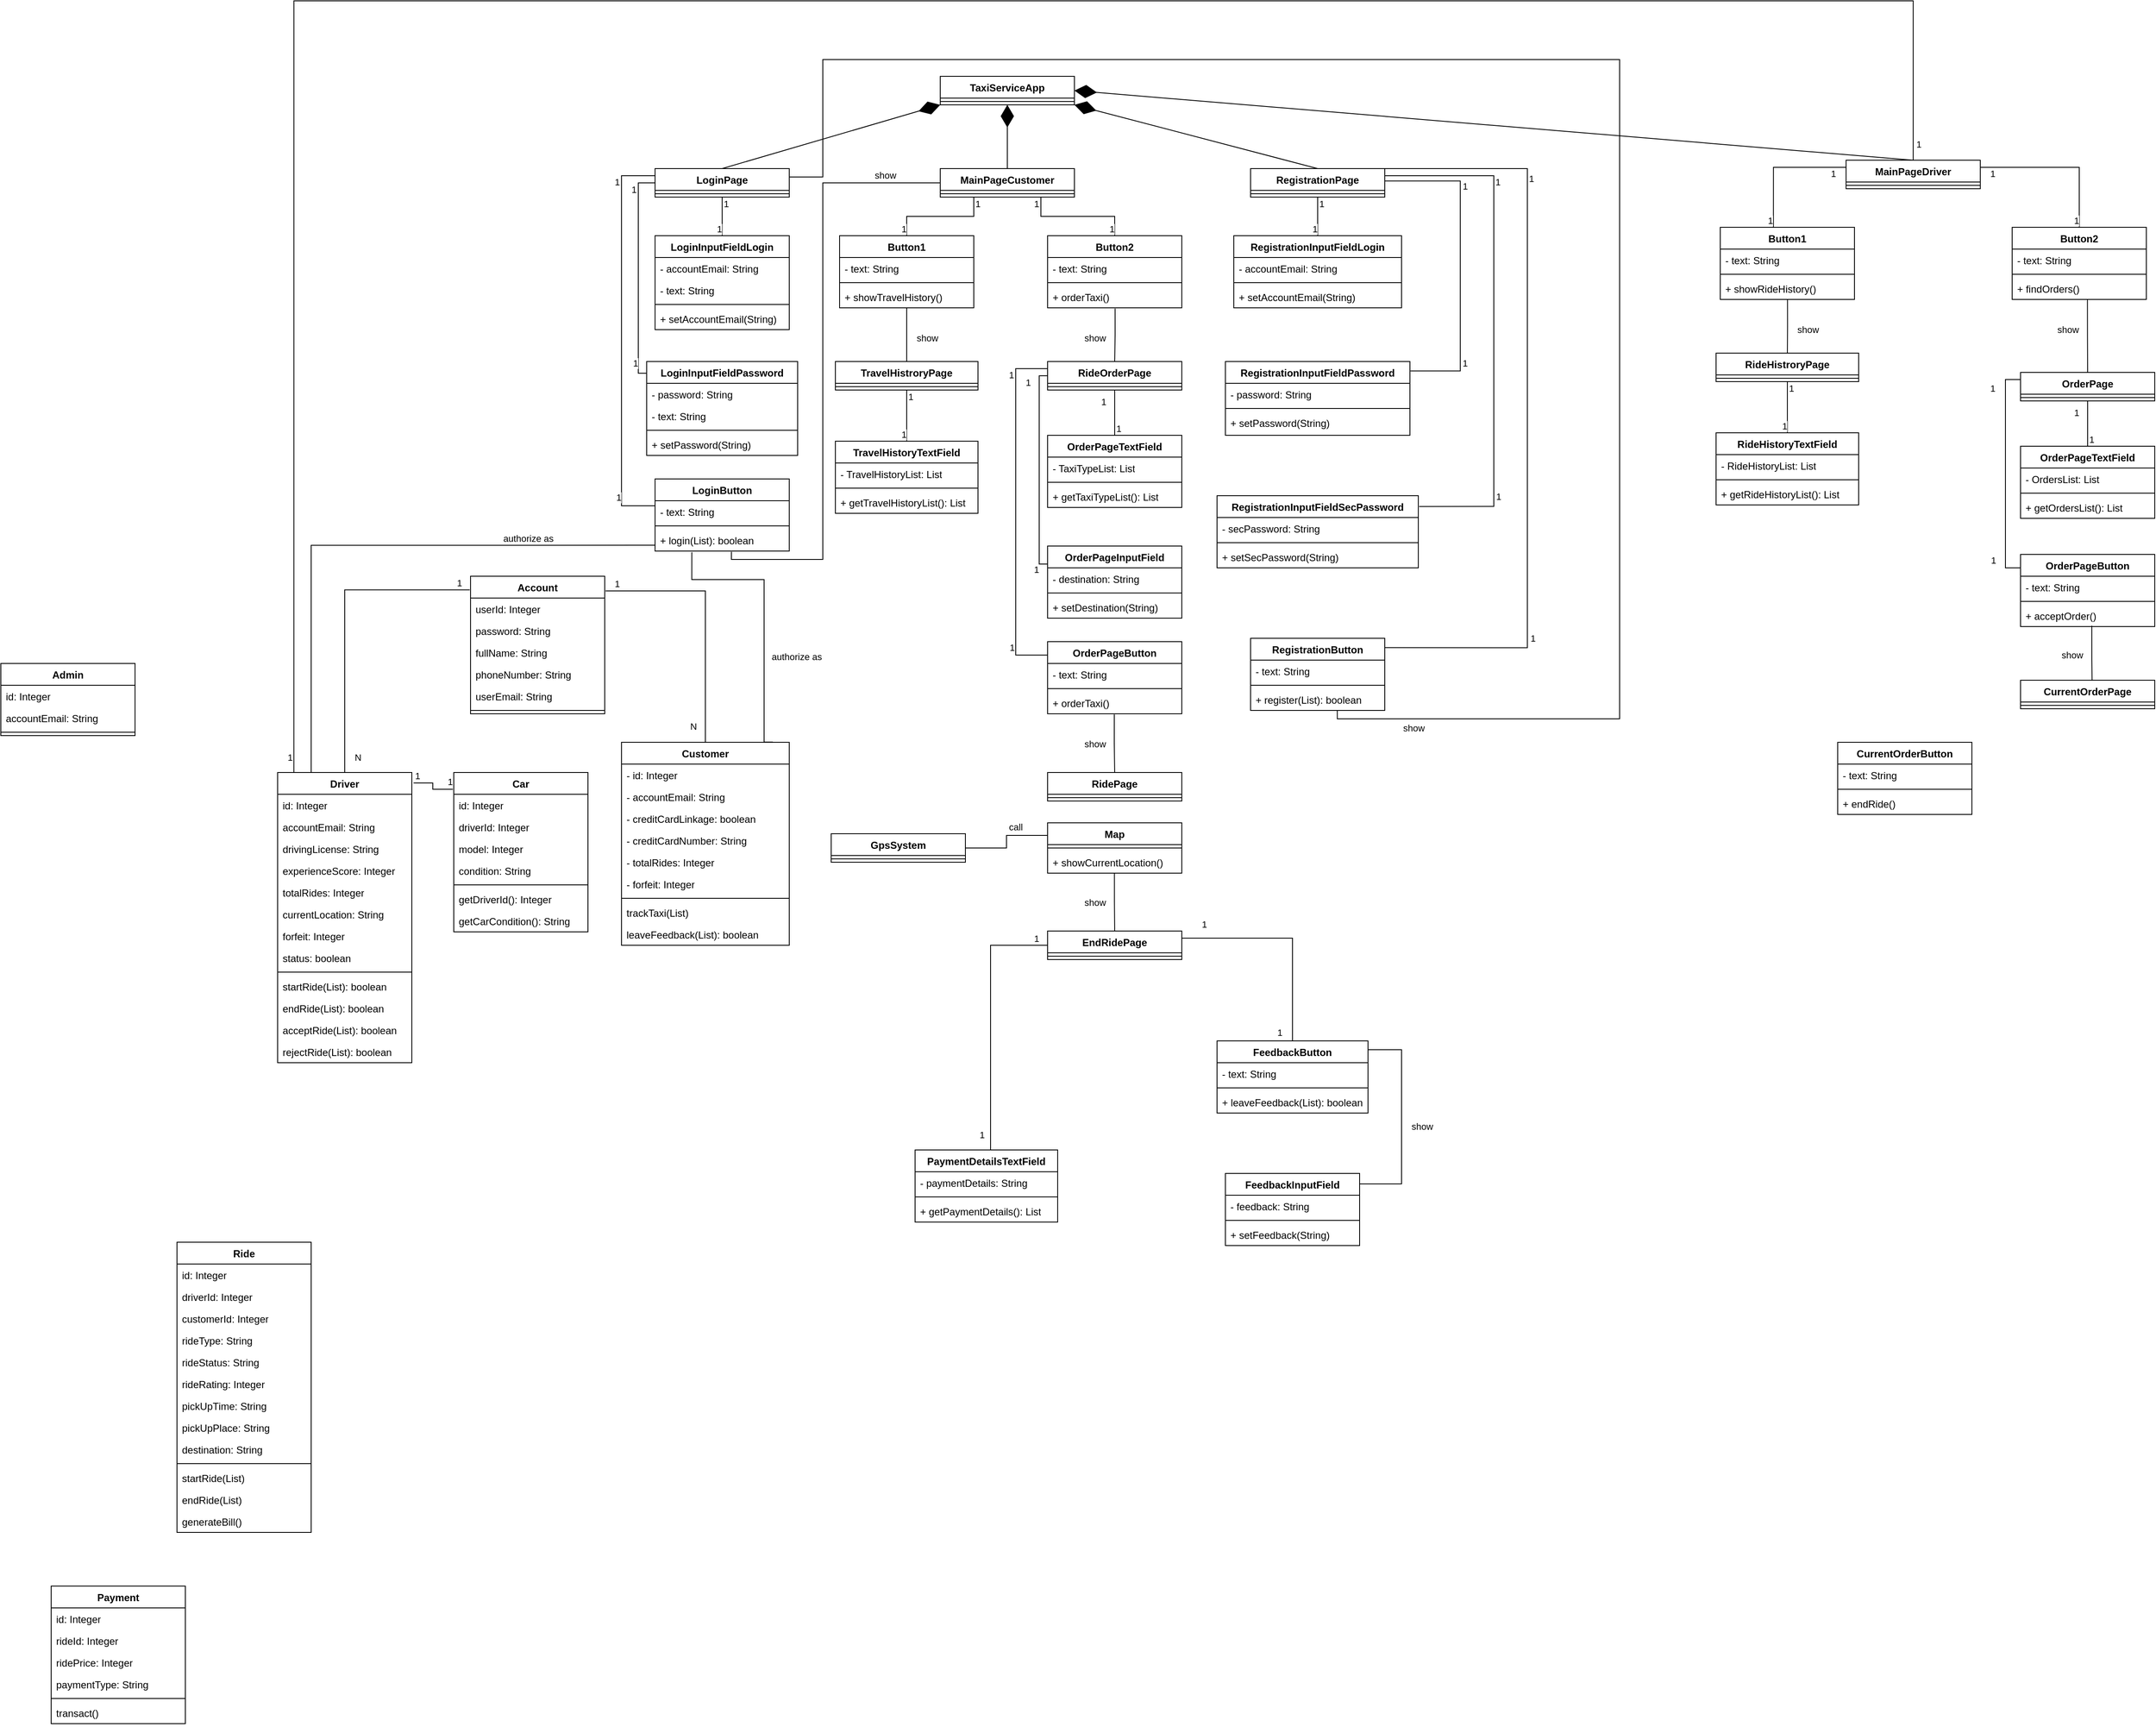<mxfile version="22.0.4" type="github">
  <diagram name="Страница — 1" id="VMVxRxrSuvd6hhNSu_wA">
    <mxGraphModel dx="1481" dy="821" grid="1" gridSize="10" guides="1" tooltips="1" connect="1" arrows="1" fold="1" page="1" pageScale="1" pageWidth="827" pageHeight="1169" math="0" shadow="0">
      <root>
        <mxCell id="0" />
        <mxCell id="1" parent="0" />
        <mxCell id="topq8Z0ZQXun5n3QqUE0-1" value="Account" style="swimlane;fontStyle=1;align=center;verticalAlign=top;childLayout=stackLayout;horizontal=1;startSize=26;horizontalStack=0;resizeParent=1;resizeParentMax=0;resizeLast=0;collapsible=1;marginBottom=0;whiteSpace=wrap;html=1;" vertex="1" parent="1">
          <mxGeometry x="1300" y="746" width="160" height="164" as="geometry" />
        </mxCell>
        <mxCell id="topq8Z0ZQXun5n3QqUE0-5" value="userId: Integer" style="text;strokeColor=none;fillColor=none;align=left;verticalAlign=top;spacingLeft=4;spacingRight=4;overflow=hidden;rotatable=0;points=[[0,0.5],[1,0.5]];portConstraint=eastwest;whiteSpace=wrap;html=1;" vertex="1" parent="topq8Z0ZQXun5n3QqUE0-1">
          <mxGeometry y="26" width="160" height="26" as="geometry" />
        </mxCell>
        <mxCell id="topq8Z0ZQXun5n3QqUE0-6" value="password: String" style="text;strokeColor=none;fillColor=none;align=left;verticalAlign=top;spacingLeft=4;spacingRight=4;overflow=hidden;rotatable=0;points=[[0,0.5],[1,0.5]];portConstraint=eastwest;whiteSpace=wrap;html=1;" vertex="1" parent="topq8Z0ZQXun5n3QqUE0-1">
          <mxGeometry y="52" width="160" height="26" as="geometry" />
        </mxCell>
        <mxCell id="topq8Z0ZQXun5n3QqUE0-8" value="fullName: String" style="text;strokeColor=none;fillColor=none;align=left;verticalAlign=top;spacingLeft=4;spacingRight=4;overflow=hidden;rotatable=0;points=[[0,0.5],[1,0.5]];portConstraint=eastwest;whiteSpace=wrap;html=1;" vertex="1" parent="topq8Z0ZQXun5n3QqUE0-1">
          <mxGeometry y="78" width="160" height="26" as="geometry" />
        </mxCell>
        <mxCell id="topq8Z0ZQXun5n3QqUE0-9" value="phoneNumber: String" style="text;strokeColor=none;fillColor=none;align=left;verticalAlign=top;spacingLeft=4;spacingRight=4;overflow=hidden;rotatable=0;points=[[0,0.5],[1,0.5]];portConstraint=eastwest;whiteSpace=wrap;html=1;" vertex="1" parent="topq8Z0ZQXun5n3QqUE0-1">
          <mxGeometry y="104" width="160" height="26" as="geometry" />
        </mxCell>
        <mxCell id="topq8Z0ZQXun5n3QqUE0-7" value="userEmail: String" style="text;strokeColor=none;fillColor=none;align=left;verticalAlign=top;spacingLeft=4;spacingRight=4;overflow=hidden;rotatable=0;points=[[0,0.5],[1,0.5]];portConstraint=eastwest;whiteSpace=wrap;html=1;" vertex="1" parent="topq8Z0ZQXun5n3QqUE0-1">
          <mxGeometry y="130" width="160" height="26" as="geometry" />
        </mxCell>
        <mxCell id="topq8Z0ZQXun5n3QqUE0-3" value="" style="line;strokeWidth=1;fillColor=none;align=left;verticalAlign=middle;spacingTop=-1;spacingLeft=3;spacingRight=3;rotatable=0;labelPosition=right;points=[];portConstraint=eastwest;strokeColor=inherit;" vertex="1" parent="topq8Z0ZQXun5n3QqUE0-1">
          <mxGeometry y="156" width="160" height="8" as="geometry" />
        </mxCell>
        <mxCell id="topq8Z0ZQXun5n3QqUE0-11" value="Customer" style="swimlane;fontStyle=1;align=center;verticalAlign=top;childLayout=stackLayout;horizontal=1;startSize=26;horizontalStack=0;resizeParent=1;resizeParentMax=0;resizeLast=0;collapsible=1;marginBottom=0;whiteSpace=wrap;html=1;" vertex="1" parent="1">
          <mxGeometry x="1480" y="944" width="200" height="242" as="geometry" />
        </mxCell>
        <mxCell id="topq8Z0ZQXun5n3QqUE0-12" value="- id: Integer" style="text;strokeColor=none;fillColor=none;align=left;verticalAlign=top;spacingLeft=4;spacingRight=4;overflow=hidden;rotatable=0;points=[[0,0.5],[1,0.5]];portConstraint=eastwest;whiteSpace=wrap;html=1;" vertex="1" parent="topq8Z0ZQXun5n3QqUE0-11">
          <mxGeometry y="26" width="200" height="26" as="geometry" />
        </mxCell>
        <mxCell id="topq8Z0ZQXun5n3QqUE0-25" value="- accountEmail: String" style="text;strokeColor=none;fillColor=none;align=left;verticalAlign=top;spacingLeft=4;spacingRight=4;overflow=hidden;rotatable=0;points=[[0,0.5],[1,0.5]];portConstraint=eastwest;whiteSpace=wrap;html=1;" vertex="1" parent="topq8Z0ZQXun5n3QqUE0-11">
          <mxGeometry y="52" width="200" height="26" as="geometry" />
        </mxCell>
        <mxCell id="topq8Z0ZQXun5n3QqUE0-122" value="- creditCardLinkage: boolean" style="text;strokeColor=none;fillColor=none;align=left;verticalAlign=top;spacingLeft=4;spacingRight=4;overflow=hidden;rotatable=0;points=[[0,0.5],[1,0.5]];portConstraint=eastwest;whiteSpace=wrap;html=1;" vertex="1" parent="topq8Z0ZQXun5n3QqUE0-11">
          <mxGeometry y="78" width="200" height="26" as="geometry" />
        </mxCell>
        <mxCell id="topq8Z0ZQXun5n3QqUE0-121" value="- creditCardNumber: String" style="text;strokeColor=none;fillColor=none;align=left;verticalAlign=top;spacingLeft=4;spacingRight=4;overflow=hidden;rotatable=0;points=[[0,0.5],[1,0.5]];portConstraint=eastwest;whiteSpace=wrap;html=1;" vertex="1" parent="topq8Z0ZQXun5n3QqUE0-11">
          <mxGeometry y="104" width="200" height="26" as="geometry" />
        </mxCell>
        <mxCell id="topq8Z0ZQXun5n3QqUE0-32" value="- totalRides: Integer" style="text;strokeColor=none;fillColor=none;align=left;verticalAlign=top;spacingLeft=4;spacingRight=4;overflow=hidden;rotatable=0;points=[[0,0.5],[1,0.5]];portConstraint=eastwest;whiteSpace=wrap;html=1;" vertex="1" parent="topq8Z0ZQXun5n3QqUE0-11">
          <mxGeometry y="130" width="200" height="26" as="geometry" />
        </mxCell>
        <mxCell id="topq8Z0ZQXun5n3QqUE0-128" value="- forfeit: Integer" style="text;strokeColor=none;fillColor=none;align=left;verticalAlign=top;spacingLeft=4;spacingRight=4;overflow=hidden;rotatable=0;points=[[0,0.5],[1,0.5]];portConstraint=eastwest;whiteSpace=wrap;html=1;" vertex="1" parent="topq8Z0ZQXun5n3QqUE0-11">
          <mxGeometry y="156" width="200" height="26" as="geometry" />
        </mxCell>
        <mxCell id="topq8Z0ZQXun5n3QqUE0-13" value="" style="line;strokeWidth=1;fillColor=none;align=left;verticalAlign=middle;spacingTop=-1;spacingLeft=3;spacingRight=3;rotatable=0;labelPosition=right;points=[];portConstraint=eastwest;strokeColor=inherit;" vertex="1" parent="topq8Z0ZQXun5n3QqUE0-11">
          <mxGeometry y="182" width="200" height="8" as="geometry" />
        </mxCell>
        <mxCell id="topq8Z0ZQXun5n3QqUE0-125" value="trackTaxi(List)" style="text;strokeColor=none;fillColor=none;align=left;verticalAlign=top;spacingLeft=4;spacingRight=4;overflow=hidden;rotatable=0;points=[[0,0.5],[1,0.5]];portConstraint=eastwest;whiteSpace=wrap;html=1;" vertex="1" parent="topq8Z0ZQXun5n3QqUE0-11">
          <mxGeometry y="190" width="200" height="26" as="geometry" />
        </mxCell>
        <mxCell id="topq8Z0ZQXun5n3QqUE0-35" value="leaveFeedback(List): boolean" style="text;strokeColor=none;fillColor=none;align=left;verticalAlign=top;spacingLeft=4;spacingRight=4;overflow=hidden;rotatable=0;points=[[0,0.5],[1,0.5]];portConstraint=eastwest;whiteSpace=wrap;html=1;" vertex="1" parent="topq8Z0ZQXun5n3QqUE0-11">
          <mxGeometry y="216" width="200" height="26" as="geometry" />
        </mxCell>
        <mxCell id="topq8Z0ZQXun5n3QqUE0-15" value="Driver" style="swimlane;fontStyle=1;align=center;verticalAlign=top;childLayout=stackLayout;horizontal=1;startSize=26;horizontalStack=0;resizeParent=1;resizeParentMax=0;resizeLast=0;collapsible=1;marginBottom=0;whiteSpace=wrap;html=1;" vertex="1" parent="1">
          <mxGeometry x="1070" y="980" width="160" height="346" as="geometry" />
        </mxCell>
        <mxCell id="topq8Z0ZQXun5n3QqUE0-19" value="id: Integer" style="text;strokeColor=none;fillColor=none;align=left;verticalAlign=top;spacingLeft=4;spacingRight=4;overflow=hidden;rotatable=0;points=[[0,0.5],[1,0.5]];portConstraint=eastwest;whiteSpace=wrap;html=1;" vertex="1" parent="topq8Z0ZQXun5n3QqUE0-15">
          <mxGeometry y="26" width="160" height="26" as="geometry" />
        </mxCell>
        <mxCell id="topq8Z0ZQXun5n3QqUE0-20" value="accountEmail: String" style="text;strokeColor=none;fillColor=none;align=left;verticalAlign=top;spacingLeft=4;spacingRight=4;overflow=hidden;rotatable=0;points=[[0,0.5],[1,0.5]];portConstraint=eastwest;whiteSpace=wrap;html=1;" vertex="1" parent="topq8Z0ZQXun5n3QqUE0-15">
          <mxGeometry y="52" width="160" height="26" as="geometry" />
        </mxCell>
        <mxCell id="topq8Z0ZQXun5n3QqUE0-21" value="drivingLicense: String" style="text;strokeColor=none;fillColor=none;align=left;verticalAlign=top;spacingLeft=4;spacingRight=4;overflow=hidden;rotatable=0;points=[[0,0.5],[1,0.5]];portConstraint=eastwest;whiteSpace=wrap;html=1;" vertex="1" parent="topq8Z0ZQXun5n3QqUE0-15">
          <mxGeometry y="78" width="160" height="26" as="geometry" />
        </mxCell>
        <mxCell id="topq8Z0ZQXun5n3QqUE0-22" value="experienceScore: Integer" style="text;strokeColor=none;fillColor=none;align=left;verticalAlign=top;spacingLeft=4;spacingRight=4;overflow=hidden;rotatable=0;points=[[0,0.5],[1,0.5]];portConstraint=eastwest;whiteSpace=wrap;html=1;" vertex="1" parent="topq8Z0ZQXun5n3QqUE0-15">
          <mxGeometry y="104" width="160" height="26" as="geometry" />
        </mxCell>
        <mxCell id="topq8Z0ZQXun5n3QqUE0-23" value="totalRides: Integer" style="text;strokeColor=none;fillColor=none;align=left;verticalAlign=top;spacingLeft=4;spacingRight=4;overflow=hidden;rotatable=0;points=[[0,0.5],[1,0.5]];portConstraint=eastwest;whiteSpace=wrap;html=1;" vertex="1" parent="topq8Z0ZQXun5n3QqUE0-15">
          <mxGeometry y="130" width="160" height="26" as="geometry" />
        </mxCell>
        <mxCell id="topq8Z0ZQXun5n3QqUE0-127" value="currentLocation: String" style="text;strokeColor=none;fillColor=none;align=left;verticalAlign=top;spacingLeft=4;spacingRight=4;overflow=hidden;rotatable=0;points=[[0,0.5],[1,0.5]];portConstraint=eastwest;whiteSpace=wrap;html=1;" vertex="1" parent="topq8Z0ZQXun5n3QqUE0-15">
          <mxGeometry y="156" width="160" height="26" as="geometry" />
        </mxCell>
        <mxCell id="topq8Z0ZQXun5n3QqUE0-129" value="forfeit: Integer" style="text;strokeColor=none;fillColor=none;align=left;verticalAlign=top;spacingLeft=4;spacingRight=4;overflow=hidden;rotatable=0;points=[[0,0.5],[1,0.5]];portConstraint=eastwest;whiteSpace=wrap;html=1;" vertex="1" parent="topq8Z0ZQXun5n3QqUE0-15">
          <mxGeometry y="182" width="160" height="26" as="geometry" />
        </mxCell>
        <mxCell id="topq8Z0ZQXun5n3QqUE0-24" value="status: boolean" style="text;strokeColor=none;fillColor=none;align=left;verticalAlign=top;spacingLeft=4;spacingRight=4;overflow=hidden;rotatable=0;points=[[0,0.5],[1,0.5]];portConstraint=eastwest;whiteSpace=wrap;html=1;" vertex="1" parent="topq8Z0ZQXun5n3QqUE0-15">
          <mxGeometry y="208" width="160" height="26" as="geometry" />
        </mxCell>
        <mxCell id="topq8Z0ZQXun5n3QqUE0-17" value="" style="line;strokeWidth=1;fillColor=none;align=left;verticalAlign=middle;spacingTop=-1;spacingLeft=3;spacingRight=3;rotatable=0;labelPosition=right;points=[];portConstraint=eastwest;strokeColor=inherit;" vertex="1" parent="topq8Z0ZQXun5n3QqUE0-15">
          <mxGeometry y="234" width="160" height="8" as="geometry" />
        </mxCell>
        <mxCell id="topq8Z0ZQXun5n3QqUE0-86" value="startRide(List): boolean" style="text;strokeColor=none;fillColor=none;align=left;verticalAlign=top;spacingLeft=4;spacingRight=4;overflow=hidden;rotatable=0;points=[[0,0.5],[1,0.5]];portConstraint=eastwest;whiteSpace=wrap;html=1;" vertex="1" parent="topq8Z0ZQXun5n3QqUE0-15">
          <mxGeometry y="242" width="160" height="26" as="geometry" />
        </mxCell>
        <mxCell id="topq8Z0ZQXun5n3QqUE0-87" value="endRide(List): boolean" style="text;strokeColor=none;fillColor=none;align=left;verticalAlign=top;spacingLeft=4;spacingRight=4;overflow=hidden;rotatable=0;points=[[0,0.5],[1,0.5]];portConstraint=eastwest;whiteSpace=wrap;html=1;" vertex="1" parent="topq8Z0ZQXun5n3QqUE0-15">
          <mxGeometry y="268" width="160" height="26" as="geometry" />
        </mxCell>
        <mxCell id="topq8Z0ZQXun5n3QqUE0-18" value="acceptRide(List): boolean" style="text;strokeColor=none;fillColor=none;align=left;verticalAlign=top;spacingLeft=4;spacingRight=4;overflow=hidden;rotatable=0;points=[[0,0.5],[1,0.5]];portConstraint=eastwest;whiteSpace=wrap;html=1;" vertex="1" parent="topq8Z0ZQXun5n3QqUE0-15">
          <mxGeometry y="294" width="160" height="26" as="geometry" />
        </mxCell>
        <mxCell id="topq8Z0ZQXun5n3QqUE0-85" value="rejectRide(List): boolean" style="text;strokeColor=none;fillColor=none;align=left;verticalAlign=top;spacingLeft=4;spacingRight=4;overflow=hidden;rotatable=0;points=[[0,0.5],[1,0.5]];portConstraint=eastwest;whiteSpace=wrap;html=1;" vertex="1" parent="topq8Z0ZQXun5n3QqUE0-15">
          <mxGeometry y="320" width="160" height="26" as="geometry" />
        </mxCell>
        <mxCell id="topq8Z0ZQXun5n3QqUE0-37" value="Car" style="swimlane;fontStyle=1;align=center;verticalAlign=top;childLayout=stackLayout;horizontal=1;startSize=26;horizontalStack=0;resizeParent=1;resizeParentMax=0;resizeLast=0;collapsible=1;marginBottom=0;whiteSpace=wrap;html=1;" vertex="1" parent="1">
          <mxGeometry x="1280" y="980" width="160" height="190" as="geometry" />
        </mxCell>
        <mxCell id="topq8Z0ZQXun5n3QqUE0-71" value="id: Integer" style="text;strokeColor=none;fillColor=none;align=left;verticalAlign=top;spacingLeft=4;spacingRight=4;overflow=hidden;rotatable=0;points=[[0,0.5],[1,0.5]];portConstraint=eastwest;whiteSpace=wrap;html=1;" vertex="1" parent="topq8Z0ZQXun5n3QqUE0-37">
          <mxGeometry y="26" width="160" height="26" as="geometry" />
        </mxCell>
        <mxCell id="topq8Z0ZQXun5n3QqUE0-72" value="driverId: Integer" style="text;strokeColor=none;fillColor=none;align=left;verticalAlign=top;spacingLeft=4;spacingRight=4;overflow=hidden;rotatable=0;points=[[0,0.5],[1,0.5]];portConstraint=eastwest;whiteSpace=wrap;html=1;" vertex="1" parent="topq8Z0ZQXun5n3QqUE0-37">
          <mxGeometry y="52" width="160" height="26" as="geometry" />
        </mxCell>
        <mxCell id="topq8Z0ZQXun5n3QqUE0-73" value="model: Integer" style="text;strokeColor=none;fillColor=none;align=left;verticalAlign=top;spacingLeft=4;spacingRight=4;overflow=hidden;rotatable=0;points=[[0,0.5],[1,0.5]];portConstraint=eastwest;whiteSpace=wrap;html=1;" vertex="1" parent="topq8Z0ZQXun5n3QqUE0-37">
          <mxGeometry y="78" width="160" height="26" as="geometry" />
        </mxCell>
        <mxCell id="topq8Z0ZQXun5n3QqUE0-77" value="condition: String" style="text;strokeColor=none;fillColor=none;align=left;verticalAlign=top;spacingLeft=4;spacingRight=4;overflow=hidden;rotatable=0;points=[[0,0.5],[1,0.5]];portConstraint=eastwest;whiteSpace=wrap;html=1;" vertex="1" parent="topq8Z0ZQXun5n3QqUE0-37">
          <mxGeometry y="104" width="160" height="26" as="geometry" />
        </mxCell>
        <mxCell id="topq8Z0ZQXun5n3QqUE0-39" value="" style="line;strokeWidth=1;fillColor=none;align=left;verticalAlign=middle;spacingTop=-1;spacingLeft=3;spacingRight=3;rotatable=0;labelPosition=right;points=[];portConstraint=eastwest;strokeColor=inherit;" vertex="1" parent="topq8Z0ZQXun5n3QqUE0-37">
          <mxGeometry y="130" width="160" height="8" as="geometry" />
        </mxCell>
        <mxCell id="topq8Z0ZQXun5n3QqUE0-74" value="getDriverId(): Integer" style="text;strokeColor=none;fillColor=none;align=left;verticalAlign=top;spacingLeft=4;spacingRight=4;overflow=hidden;rotatable=0;points=[[0,0.5],[1,0.5]];portConstraint=eastwest;whiteSpace=wrap;html=1;" vertex="1" parent="topq8Z0ZQXun5n3QqUE0-37">
          <mxGeometry y="138" width="160" height="26" as="geometry" />
        </mxCell>
        <mxCell id="topq8Z0ZQXun5n3QqUE0-78" value="getCarCondition(): String" style="text;strokeColor=none;fillColor=none;align=left;verticalAlign=top;spacingLeft=4;spacingRight=4;overflow=hidden;rotatable=0;points=[[0,0.5],[1,0.5]];portConstraint=eastwest;whiteSpace=wrap;html=1;" vertex="1" parent="topq8Z0ZQXun5n3QqUE0-37">
          <mxGeometry y="164" width="160" height="26" as="geometry" />
        </mxCell>
        <mxCell id="topq8Z0ZQXun5n3QqUE0-41" value="Ride" style="swimlane;fontStyle=1;align=center;verticalAlign=top;childLayout=stackLayout;horizontal=1;startSize=26;horizontalStack=0;resizeParent=1;resizeParentMax=0;resizeLast=0;collapsible=1;marginBottom=0;whiteSpace=wrap;html=1;" vertex="1" parent="1">
          <mxGeometry x="950" y="1540" width="160" height="346" as="geometry" />
        </mxCell>
        <mxCell id="topq8Z0ZQXun5n3QqUE0-51" value="id: Integer" style="text;strokeColor=none;fillColor=none;align=left;verticalAlign=top;spacingLeft=4;spacingRight=4;overflow=hidden;rotatable=0;points=[[0,0.5],[1,0.5]];portConstraint=eastwest;whiteSpace=wrap;html=1;" vertex="1" parent="topq8Z0ZQXun5n3QqUE0-41">
          <mxGeometry y="26" width="160" height="26" as="geometry" />
        </mxCell>
        <mxCell id="topq8Z0ZQXun5n3QqUE0-53" value="driverId: Integer" style="text;strokeColor=none;fillColor=none;align=left;verticalAlign=top;spacingLeft=4;spacingRight=4;overflow=hidden;rotatable=0;points=[[0,0.5],[1,0.5]];portConstraint=eastwest;whiteSpace=wrap;html=1;" vertex="1" parent="topq8Z0ZQXun5n3QqUE0-41">
          <mxGeometry y="52" width="160" height="26" as="geometry" />
        </mxCell>
        <mxCell id="topq8Z0ZQXun5n3QqUE0-52" value="customerId: Integer" style="text;strokeColor=none;fillColor=none;align=left;verticalAlign=top;spacingLeft=4;spacingRight=4;overflow=hidden;rotatable=0;points=[[0,0.5],[1,0.5]];portConstraint=eastwest;whiteSpace=wrap;html=1;" vertex="1" parent="topq8Z0ZQXun5n3QqUE0-41">
          <mxGeometry y="78" width="160" height="26" as="geometry" />
        </mxCell>
        <mxCell id="topq8Z0ZQXun5n3QqUE0-48" value="rideType: String" style="text;strokeColor=none;fillColor=none;align=left;verticalAlign=top;spacingLeft=4;spacingRight=4;overflow=hidden;rotatable=0;points=[[0,0.5],[1,0.5]];portConstraint=eastwest;whiteSpace=wrap;html=1;" vertex="1" parent="topq8Z0ZQXun5n3QqUE0-41">
          <mxGeometry y="104" width="160" height="26" as="geometry" />
        </mxCell>
        <mxCell id="topq8Z0ZQXun5n3QqUE0-49" value="rideStatus: String" style="text;strokeColor=none;fillColor=none;align=left;verticalAlign=top;spacingLeft=4;spacingRight=4;overflow=hidden;rotatable=0;points=[[0,0.5],[1,0.5]];portConstraint=eastwest;whiteSpace=wrap;html=1;" vertex="1" parent="topq8Z0ZQXun5n3QqUE0-41">
          <mxGeometry y="130" width="160" height="26" as="geometry" />
        </mxCell>
        <mxCell id="topq8Z0ZQXun5n3QqUE0-50" value="rideRating: Integer" style="text;strokeColor=none;fillColor=none;align=left;verticalAlign=top;spacingLeft=4;spacingRight=4;overflow=hidden;rotatable=0;points=[[0,0.5],[1,0.5]];portConstraint=eastwest;whiteSpace=wrap;html=1;" vertex="1" parent="topq8Z0ZQXun5n3QqUE0-41">
          <mxGeometry y="156" width="160" height="26" as="geometry" />
        </mxCell>
        <mxCell id="topq8Z0ZQXun5n3QqUE0-54" value="pickUpTime: String" style="text;strokeColor=none;fillColor=none;align=left;verticalAlign=top;spacingLeft=4;spacingRight=4;overflow=hidden;rotatable=0;points=[[0,0.5],[1,0.5]];portConstraint=eastwest;whiteSpace=wrap;html=1;" vertex="1" parent="topq8Z0ZQXun5n3QqUE0-41">
          <mxGeometry y="182" width="160" height="26" as="geometry" />
        </mxCell>
        <mxCell id="topq8Z0ZQXun5n3QqUE0-55" value="pickUpPlace: String" style="text;strokeColor=none;fillColor=none;align=left;verticalAlign=top;spacingLeft=4;spacingRight=4;overflow=hidden;rotatable=0;points=[[0,0.5],[1,0.5]];portConstraint=eastwest;whiteSpace=wrap;html=1;" vertex="1" parent="topq8Z0ZQXun5n3QqUE0-41">
          <mxGeometry y="208" width="160" height="26" as="geometry" />
        </mxCell>
        <mxCell id="topq8Z0ZQXun5n3QqUE0-56" value="destination: String" style="text;strokeColor=none;fillColor=none;align=left;verticalAlign=top;spacingLeft=4;spacingRight=4;overflow=hidden;rotatable=0;points=[[0,0.5],[1,0.5]];portConstraint=eastwest;whiteSpace=wrap;html=1;" vertex="1" parent="topq8Z0ZQXun5n3QqUE0-41">
          <mxGeometry y="234" width="160" height="26" as="geometry" />
        </mxCell>
        <mxCell id="topq8Z0ZQXun5n3QqUE0-43" value="" style="line;strokeWidth=1;fillColor=none;align=left;verticalAlign=middle;spacingTop=-1;spacingLeft=3;spacingRight=3;rotatable=0;labelPosition=right;points=[];portConstraint=eastwest;strokeColor=inherit;" vertex="1" parent="topq8Z0ZQXun5n3QqUE0-41">
          <mxGeometry y="260" width="160" height="8" as="geometry" />
        </mxCell>
        <mxCell id="topq8Z0ZQXun5n3QqUE0-44" value="startRide(List)" style="text;strokeColor=none;fillColor=none;align=left;verticalAlign=top;spacingLeft=4;spacingRight=4;overflow=hidden;rotatable=0;points=[[0,0.5],[1,0.5]];portConstraint=eastwest;whiteSpace=wrap;html=1;" vertex="1" parent="topq8Z0ZQXun5n3QqUE0-41">
          <mxGeometry y="268" width="160" height="26" as="geometry" />
        </mxCell>
        <mxCell id="topq8Z0ZQXun5n3QqUE0-57" value="endRide(List)" style="text;strokeColor=none;fillColor=none;align=left;verticalAlign=top;spacingLeft=4;spacingRight=4;overflow=hidden;rotatable=0;points=[[0,0.5],[1,0.5]];portConstraint=eastwest;whiteSpace=wrap;html=1;" vertex="1" parent="topq8Z0ZQXun5n3QqUE0-41">
          <mxGeometry y="294" width="160" height="26" as="geometry" />
        </mxCell>
        <mxCell id="topq8Z0ZQXun5n3QqUE0-58" value="generateBill()" style="text;strokeColor=none;fillColor=none;align=left;verticalAlign=top;spacingLeft=4;spacingRight=4;overflow=hidden;rotatable=0;points=[[0,0.5],[1,0.5]];portConstraint=eastwest;whiteSpace=wrap;html=1;" vertex="1" parent="topq8Z0ZQXun5n3QqUE0-41">
          <mxGeometry y="320" width="160" height="26" as="geometry" />
        </mxCell>
        <mxCell id="topq8Z0ZQXun5n3QqUE0-88" value="Admin&lt;br&gt;" style="swimlane;fontStyle=1;align=center;verticalAlign=top;childLayout=stackLayout;horizontal=1;startSize=26;horizontalStack=0;resizeParent=1;resizeParentMax=0;resizeLast=0;collapsible=1;marginBottom=0;whiteSpace=wrap;html=1;" vertex="1" parent="1">
          <mxGeometry x="740" y="850" width="160" height="86" as="geometry" />
        </mxCell>
        <mxCell id="topq8Z0ZQXun5n3QqUE0-92" value="id: Integer" style="text;strokeColor=none;fillColor=none;align=left;verticalAlign=top;spacingLeft=4;spacingRight=4;overflow=hidden;rotatable=0;points=[[0,0.5],[1,0.5]];portConstraint=eastwest;whiteSpace=wrap;html=1;" vertex="1" parent="topq8Z0ZQXun5n3QqUE0-88">
          <mxGeometry y="26" width="160" height="26" as="geometry" />
        </mxCell>
        <mxCell id="topq8Z0ZQXun5n3QqUE0-93" value="accountEmail: String" style="text;strokeColor=none;fillColor=none;align=left;verticalAlign=top;spacingLeft=4;spacingRight=4;overflow=hidden;rotatable=0;points=[[0,0.5],[1,0.5]];portConstraint=eastwest;whiteSpace=wrap;html=1;" vertex="1" parent="topq8Z0ZQXun5n3QqUE0-88">
          <mxGeometry y="52" width="160" height="26" as="geometry" />
        </mxCell>
        <mxCell id="topq8Z0ZQXun5n3QqUE0-90" value="" style="line;strokeWidth=1;fillColor=none;align=left;verticalAlign=middle;spacingTop=-1;spacingLeft=3;spacingRight=3;rotatable=0;labelPosition=right;points=[];portConstraint=eastwest;strokeColor=inherit;" vertex="1" parent="topq8Z0ZQXun5n3QqUE0-88">
          <mxGeometry y="78" width="160" height="8" as="geometry" />
        </mxCell>
        <mxCell id="topq8Z0ZQXun5n3QqUE0-104" value="Payment" style="swimlane;fontStyle=1;align=center;verticalAlign=top;childLayout=stackLayout;horizontal=1;startSize=26;horizontalStack=0;resizeParent=1;resizeParentMax=0;resizeLast=0;collapsible=1;marginBottom=0;whiteSpace=wrap;html=1;" vertex="1" parent="1">
          <mxGeometry x="800" y="1950" width="160" height="164" as="geometry" />
        </mxCell>
        <mxCell id="topq8Z0ZQXun5n3QqUE0-108" value="id: Integer" style="text;strokeColor=none;fillColor=none;align=left;verticalAlign=top;spacingLeft=4;spacingRight=4;overflow=hidden;rotatable=0;points=[[0,0.5],[1,0.5]];portConstraint=eastwest;whiteSpace=wrap;html=1;" vertex="1" parent="topq8Z0ZQXun5n3QqUE0-104">
          <mxGeometry y="26" width="160" height="26" as="geometry" />
        </mxCell>
        <mxCell id="topq8Z0ZQXun5n3QqUE0-117" value="rideId: Integer" style="text;strokeColor=none;fillColor=none;align=left;verticalAlign=top;spacingLeft=4;spacingRight=4;overflow=hidden;rotatable=0;points=[[0,0.5],[1,0.5]];portConstraint=eastwest;whiteSpace=wrap;html=1;" vertex="1" parent="topq8Z0ZQXun5n3QqUE0-104">
          <mxGeometry y="52" width="160" height="26" as="geometry" />
        </mxCell>
        <mxCell id="topq8Z0ZQXun5n3QqUE0-116" value="ridePrice: Integer" style="text;strokeColor=none;fillColor=none;align=left;verticalAlign=top;spacingLeft=4;spacingRight=4;overflow=hidden;rotatable=0;points=[[0,0.5],[1,0.5]];portConstraint=eastwest;whiteSpace=wrap;html=1;" vertex="1" parent="topq8Z0ZQXun5n3QqUE0-104">
          <mxGeometry y="78" width="160" height="26" as="geometry" />
        </mxCell>
        <mxCell id="topq8Z0ZQXun5n3QqUE0-124" value="paymentType: String" style="text;strokeColor=none;fillColor=none;align=left;verticalAlign=top;spacingLeft=4;spacingRight=4;overflow=hidden;rotatable=0;points=[[0,0.5],[1,0.5]];portConstraint=eastwest;whiteSpace=wrap;html=1;" vertex="1" parent="topq8Z0ZQXun5n3QqUE0-104">
          <mxGeometry y="104" width="160" height="26" as="geometry" />
        </mxCell>
        <mxCell id="topq8Z0ZQXun5n3QqUE0-106" value="" style="line;strokeWidth=1;fillColor=none;align=left;verticalAlign=middle;spacingTop=-1;spacingLeft=3;spacingRight=3;rotatable=0;labelPosition=right;points=[];portConstraint=eastwest;strokeColor=inherit;" vertex="1" parent="topq8Z0ZQXun5n3QqUE0-104">
          <mxGeometry y="130" width="160" height="8" as="geometry" />
        </mxCell>
        <mxCell id="topq8Z0ZQXun5n3QqUE0-107" value="transact()" style="text;strokeColor=none;fillColor=none;align=left;verticalAlign=top;spacingLeft=4;spacingRight=4;overflow=hidden;rotatable=0;points=[[0,0.5],[1,0.5]];portConstraint=eastwest;whiteSpace=wrap;html=1;" vertex="1" parent="topq8Z0ZQXun5n3QqUE0-104">
          <mxGeometry y="138" width="160" height="26" as="geometry" />
        </mxCell>
        <mxCell id="topq8Z0ZQXun5n3QqUE0-137" value="TaxiServiceApp" style="swimlane;fontStyle=1;align=center;verticalAlign=top;childLayout=stackLayout;horizontal=1;startSize=26;horizontalStack=0;resizeParent=1;resizeParentMax=0;resizeLast=0;collapsible=1;marginBottom=0;whiteSpace=wrap;html=1;" vertex="1" parent="1">
          <mxGeometry x="1860" y="150" width="160" height="34" as="geometry" />
        </mxCell>
        <mxCell id="topq8Z0ZQXun5n3QqUE0-139" value="" style="line;strokeWidth=1;fillColor=none;align=left;verticalAlign=middle;spacingTop=-1;spacingLeft=3;spacingRight=3;rotatable=0;labelPosition=right;points=[];portConstraint=eastwest;strokeColor=inherit;" vertex="1" parent="topq8Z0ZQXun5n3QqUE0-137">
          <mxGeometry y="26" width="160" height="8" as="geometry" />
        </mxCell>
        <mxCell id="topq8Z0ZQXun5n3QqUE0-141" value="RegistrationPage" style="swimlane;fontStyle=1;align=center;verticalAlign=top;childLayout=stackLayout;horizontal=1;startSize=26;horizontalStack=0;resizeParent=1;resizeParentMax=0;resizeLast=0;collapsible=1;marginBottom=0;whiteSpace=wrap;html=1;" vertex="1" parent="1">
          <mxGeometry x="2230" y="260" width="160" height="34" as="geometry" />
        </mxCell>
        <mxCell id="topq8Z0ZQXun5n3QqUE0-143" value="" style="line;strokeWidth=1;fillColor=none;align=left;verticalAlign=middle;spacingTop=-1;spacingLeft=3;spacingRight=3;rotatable=0;labelPosition=right;points=[];portConstraint=eastwest;strokeColor=inherit;" vertex="1" parent="topq8Z0ZQXun5n3QqUE0-141">
          <mxGeometry y="26" width="160" height="8" as="geometry" />
        </mxCell>
        <mxCell id="topq8Z0ZQXun5n3QqUE0-145" value="LoginPage" style="swimlane;fontStyle=1;align=center;verticalAlign=top;childLayout=stackLayout;horizontal=1;startSize=26;horizontalStack=0;resizeParent=1;resizeParentMax=0;resizeLast=0;collapsible=1;marginBottom=0;whiteSpace=wrap;html=1;" vertex="1" parent="1">
          <mxGeometry x="1520" y="260" width="160" height="34" as="geometry" />
        </mxCell>
        <mxCell id="topq8Z0ZQXun5n3QqUE0-147" value="" style="line;strokeWidth=1;fillColor=none;align=left;verticalAlign=middle;spacingTop=-1;spacingLeft=3;spacingRight=3;rotatable=0;labelPosition=right;points=[];portConstraint=eastwest;strokeColor=inherit;" vertex="1" parent="topq8Z0ZQXun5n3QqUE0-145">
          <mxGeometry y="26" width="160" height="8" as="geometry" />
        </mxCell>
        <mxCell id="topq8Z0ZQXun5n3QqUE0-158" value="RegistrationButton" style="swimlane;fontStyle=1;align=center;verticalAlign=top;childLayout=stackLayout;horizontal=1;startSize=26;horizontalStack=0;resizeParent=1;resizeParentMax=0;resizeLast=0;collapsible=1;marginBottom=0;whiteSpace=wrap;html=1;" vertex="1" parent="1">
          <mxGeometry x="2230" y="820" width="160" height="86" as="geometry" />
        </mxCell>
        <mxCell id="topq8Z0ZQXun5n3QqUE0-203" value="- text: String" style="text;strokeColor=none;fillColor=none;align=left;verticalAlign=top;spacingLeft=4;spacingRight=4;overflow=hidden;rotatable=0;points=[[0,0.5],[1,0.5]];portConstraint=eastwest;whiteSpace=wrap;html=1;" vertex="1" parent="topq8Z0ZQXun5n3QqUE0-158">
          <mxGeometry y="26" width="160" height="26" as="geometry" />
        </mxCell>
        <mxCell id="topq8Z0ZQXun5n3QqUE0-160" value="" style="line;strokeWidth=1;fillColor=none;align=left;verticalAlign=middle;spacingTop=-1;spacingLeft=3;spacingRight=3;rotatable=0;labelPosition=right;points=[];portConstraint=eastwest;strokeColor=inherit;" vertex="1" parent="topq8Z0ZQXun5n3QqUE0-158">
          <mxGeometry y="52" width="160" height="8" as="geometry" />
        </mxCell>
        <mxCell id="topq8Z0ZQXun5n3QqUE0-167" value="+ register(List): boolean" style="text;strokeColor=none;fillColor=none;align=left;verticalAlign=top;spacingLeft=4;spacingRight=4;overflow=hidden;rotatable=0;points=[[0,0.5],[1,0.5]];portConstraint=eastwest;whiteSpace=wrap;html=1;" vertex="1" parent="topq8Z0ZQXun5n3QqUE0-158">
          <mxGeometry y="60" width="160" height="26" as="geometry" />
        </mxCell>
        <mxCell id="topq8Z0ZQXun5n3QqUE0-162" value="LoginButton" style="swimlane;fontStyle=1;align=center;verticalAlign=top;childLayout=stackLayout;horizontal=1;startSize=26;horizontalStack=0;resizeParent=1;resizeParentMax=0;resizeLast=0;collapsible=1;marginBottom=0;whiteSpace=wrap;html=1;" vertex="1" parent="1">
          <mxGeometry x="1520" y="630" width="160" height="86" as="geometry" />
        </mxCell>
        <mxCell id="topq8Z0ZQXun5n3QqUE0-163" value="- text: String" style="text;strokeColor=none;fillColor=none;align=left;verticalAlign=top;spacingLeft=4;spacingRight=4;overflow=hidden;rotatable=0;points=[[0,0.5],[1,0.5]];portConstraint=eastwest;whiteSpace=wrap;html=1;" vertex="1" parent="topq8Z0ZQXun5n3QqUE0-162">
          <mxGeometry y="26" width="160" height="26" as="geometry" />
        </mxCell>
        <mxCell id="topq8Z0ZQXun5n3QqUE0-164" value="" style="line;strokeWidth=1;fillColor=none;align=left;verticalAlign=middle;spacingTop=-1;spacingLeft=3;spacingRight=3;rotatable=0;labelPosition=right;points=[];portConstraint=eastwest;strokeColor=inherit;" vertex="1" parent="topq8Z0ZQXun5n3QqUE0-162">
          <mxGeometry y="52" width="160" height="8" as="geometry" />
        </mxCell>
        <mxCell id="topq8Z0ZQXun5n3QqUE0-166" value="+ login(List): boolean" style="text;strokeColor=none;fillColor=none;align=left;verticalAlign=top;spacingLeft=4;spacingRight=4;overflow=hidden;rotatable=0;points=[[0,0.5],[1,0.5]];portConstraint=eastwest;whiteSpace=wrap;html=1;" vertex="1" parent="topq8Z0ZQXun5n3QqUE0-162">
          <mxGeometry y="60" width="160" height="26" as="geometry" />
        </mxCell>
        <mxCell id="topq8Z0ZQXun5n3QqUE0-171" value="LoginInputFieldLogin" style="swimlane;fontStyle=1;align=center;verticalAlign=top;childLayout=stackLayout;horizontal=1;startSize=26;horizontalStack=0;resizeParent=1;resizeParentMax=0;resizeLast=0;collapsible=1;marginBottom=0;whiteSpace=wrap;html=1;" vertex="1" parent="1">
          <mxGeometry x="1520" y="340" width="160" height="112" as="geometry" />
        </mxCell>
        <mxCell id="topq8Z0ZQXun5n3QqUE0-191" value="- accountEmail: String" style="text;strokeColor=none;fillColor=none;align=left;verticalAlign=top;spacingLeft=4;spacingRight=4;overflow=hidden;rotatable=0;points=[[0,0.5],[1,0.5]];portConstraint=eastwest;whiteSpace=wrap;html=1;" vertex="1" parent="topq8Z0ZQXun5n3QqUE0-171">
          <mxGeometry y="26" width="160" height="26" as="geometry" />
        </mxCell>
        <mxCell id="topq8Z0ZQXun5n3QqUE0-196" value="- text: String" style="text;strokeColor=none;fillColor=none;align=left;verticalAlign=top;spacingLeft=4;spacingRight=4;overflow=hidden;rotatable=0;points=[[0,0.5],[1,0.5]];portConstraint=eastwest;whiteSpace=wrap;html=1;" vertex="1" parent="topq8Z0ZQXun5n3QqUE0-171">
          <mxGeometry y="52" width="160" height="26" as="geometry" />
        </mxCell>
        <mxCell id="topq8Z0ZQXun5n3QqUE0-173" value="" style="line;strokeWidth=1;fillColor=none;align=left;verticalAlign=middle;spacingTop=-1;spacingLeft=3;spacingRight=3;rotatable=0;labelPosition=right;points=[];portConstraint=eastwest;strokeColor=inherit;" vertex="1" parent="topq8Z0ZQXun5n3QqUE0-171">
          <mxGeometry y="78" width="160" height="8" as="geometry" />
        </mxCell>
        <mxCell id="topq8Z0ZQXun5n3QqUE0-193" value="+ setAccountEmail(String)" style="text;strokeColor=none;fillColor=none;align=left;verticalAlign=top;spacingLeft=4;spacingRight=4;overflow=hidden;rotatable=0;points=[[0,0.5],[1,0.5]];portConstraint=eastwest;whiteSpace=wrap;html=1;" vertex="1" parent="topq8Z0ZQXun5n3QqUE0-171">
          <mxGeometry y="86" width="160" height="26" as="geometry" />
        </mxCell>
        <mxCell id="topq8Z0ZQXun5n3QqUE0-175" value="LoginInputFieldPassword" style="swimlane;fontStyle=1;align=center;verticalAlign=top;childLayout=stackLayout;horizontal=1;startSize=26;horizontalStack=0;resizeParent=1;resizeParentMax=0;resizeLast=0;collapsible=1;marginBottom=0;whiteSpace=wrap;html=1;" vertex="1" parent="1">
          <mxGeometry x="1510" y="490" width="180" height="112" as="geometry" />
        </mxCell>
        <mxCell id="topq8Z0ZQXun5n3QqUE0-192" value="- password: String" style="text;strokeColor=none;fillColor=none;align=left;verticalAlign=top;spacingLeft=4;spacingRight=4;overflow=hidden;rotatable=0;points=[[0,0.5],[1,0.5]];portConstraint=eastwest;whiteSpace=wrap;html=1;" vertex="1" parent="topq8Z0ZQXun5n3QqUE0-175">
          <mxGeometry y="26" width="180" height="26" as="geometry" />
        </mxCell>
        <mxCell id="topq8Z0ZQXun5n3QqUE0-195" value="- text: String" style="text;strokeColor=none;fillColor=none;align=left;verticalAlign=top;spacingLeft=4;spacingRight=4;overflow=hidden;rotatable=0;points=[[0,0.5],[1,0.5]];portConstraint=eastwest;whiteSpace=wrap;html=1;" vertex="1" parent="topq8Z0ZQXun5n3QqUE0-175">
          <mxGeometry y="52" width="180" height="26" as="geometry" />
        </mxCell>
        <mxCell id="topq8Z0ZQXun5n3QqUE0-177" value="" style="line;strokeWidth=1;fillColor=none;align=left;verticalAlign=middle;spacingTop=-1;spacingLeft=3;spacingRight=3;rotatable=0;labelPosition=right;points=[];portConstraint=eastwest;strokeColor=inherit;" vertex="1" parent="topq8Z0ZQXun5n3QqUE0-175">
          <mxGeometry y="78" width="180" height="8" as="geometry" />
        </mxCell>
        <mxCell id="topq8Z0ZQXun5n3QqUE0-194" value="+ setPassword(String)" style="text;strokeColor=none;fillColor=none;align=left;verticalAlign=top;spacingLeft=4;spacingRight=4;overflow=hidden;rotatable=0;points=[[0,0.5],[1,0.5]];portConstraint=eastwest;whiteSpace=wrap;html=1;" vertex="1" parent="topq8Z0ZQXun5n3QqUE0-175">
          <mxGeometry y="86" width="180" height="26" as="geometry" />
        </mxCell>
        <mxCell id="topq8Z0ZQXun5n3QqUE0-179" value="RegistrationInputFieldLogin" style="swimlane;fontStyle=1;align=center;verticalAlign=top;childLayout=stackLayout;horizontal=1;startSize=26;horizontalStack=0;resizeParent=1;resizeParentMax=0;resizeLast=0;collapsible=1;marginBottom=0;whiteSpace=wrap;html=1;" vertex="1" parent="1">
          <mxGeometry x="2210" y="340" width="200" height="86" as="geometry" />
        </mxCell>
        <mxCell id="topq8Z0ZQXun5n3QqUE0-197" value="- accountEmail: String" style="text;strokeColor=none;fillColor=none;align=left;verticalAlign=top;spacingLeft=4;spacingRight=4;overflow=hidden;rotatable=0;points=[[0,0.5],[1,0.5]];portConstraint=eastwest;whiteSpace=wrap;html=1;" vertex="1" parent="topq8Z0ZQXun5n3QqUE0-179">
          <mxGeometry y="26" width="200" height="26" as="geometry" />
        </mxCell>
        <mxCell id="topq8Z0ZQXun5n3QqUE0-181" value="" style="line;strokeWidth=1;fillColor=none;align=left;verticalAlign=middle;spacingTop=-1;spacingLeft=3;spacingRight=3;rotatable=0;labelPosition=right;points=[];portConstraint=eastwest;strokeColor=inherit;" vertex="1" parent="topq8Z0ZQXun5n3QqUE0-179">
          <mxGeometry y="52" width="200" height="8" as="geometry" />
        </mxCell>
        <mxCell id="topq8Z0ZQXun5n3QqUE0-199" value="+ setAccountEmail(String)" style="text;strokeColor=none;fillColor=none;align=left;verticalAlign=top;spacingLeft=4;spacingRight=4;overflow=hidden;rotatable=0;points=[[0,0.5],[1,0.5]];portConstraint=eastwest;whiteSpace=wrap;html=1;" vertex="1" parent="topq8Z0ZQXun5n3QqUE0-179">
          <mxGeometry y="60" width="200" height="26" as="geometry" />
        </mxCell>
        <mxCell id="topq8Z0ZQXun5n3QqUE0-183" value="RegistrationInputFieldPassword" style="swimlane;fontStyle=1;align=center;verticalAlign=top;childLayout=stackLayout;horizontal=1;startSize=26;horizontalStack=0;resizeParent=1;resizeParentMax=0;resizeLast=0;collapsible=1;marginBottom=0;whiteSpace=wrap;html=1;" vertex="1" parent="1">
          <mxGeometry x="2200" y="490" width="220" height="88" as="geometry" />
        </mxCell>
        <mxCell id="topq8Z0ZQXun5n3QqUE0-198" value="- password: String" style="text;strokeColor=none;fillColor=none;align=left;verticalAlign=top;spacingLeft=4;spacingRight=4;overflow=hidden;rotatable=0;points=[[0,0.5],[1,0.5]];portConstraint=eastwest;whiteSpace=wrap;html=1;" vertex="1" parent="topq8Z0ZQXun5n3QqUE0-183">
          <mxGeometry y="26" width="220" height="26" as="geometry" />
        </mxCell>
        <mxCell id="topq8Z0ZQXun5n3QqUE0-185" value="" style="line;strokeWidth=1;fillColor=none;align=left;verticalAlign=middle;spacingTop=-1;spacingLeft=3;spacingRight=3;rotatable=0;labelPosition=right;points=[];portConstraint=eastwest;strokeColor=inherit;" vertex="1" parent="topq8Z0ZQXun5n3QqUE0-183">
          <mxGeometry y="52" width="220" height="8" as="geometry" />
        </mxCell>
        <mxCell id="topq8Z0ZQXun5n3QqUE0-200" value="+ setPassword(String)" style="text;strokeColor=none;fillColor=none;align=left;verticalAlign=top;spacingLeft=4;spacingRight=4;overflow=hidden;rotatable=0;points=[[0,0.5],[1,0.5]];portConstraint=eastwest;whiteSpace=wrap;html=1;" vertex="1" parent="topq8Z0ZQXun5n3QqUE0-183">
          <mxGeometry y="60" width="220" height="28" as="geometry" />
        </mxCell>
        <mxCell id="topq8Z0ZQXun5n3QqUE0-187" value="RegistrationInputFieldSecPassword" style="swimlane;fontStyle=1;align=center;verticalAlign=top;childLayout=stackLayout;horizontal=1;startSize=26;horizontalStack=0;resizeParent=1;resizeParentMax=0;resizeLast=0;collapsible=1;marginBottom=0;whiteSpace=wrap;html=1;" vertex="1" parent="1">
          <mxGeometry x="2190" y="650" width="240" height="86" as="geometry" />
        </mxCell>
        <mxCell id="topq8Z0ZQXun5n3QqUE0-202" value="- secPassword: String" style="text;strokeColor=none;fillColor=none;align=left;verticalAlign=top;spacingLeft=4;spacingRight=4;overflow=hidden;rotatable=0;points=[[0,0.5],[1,0.5]];portConstraint=eastwest;whiteSpace=wrap;html=1;" vertex="1" parent="topq8Z0ZQXun5n3QqUE0-187">
          <mxGeometry y="26" width="240" height="26" as="geometry" />
        </mxCell>
        <mxCell id="topq8Z0ZQXun5n3QqUE0-189" value="" style="line;strokeWidth=1;fillColor=none;align=left;verticalAlign=middle;spacingTop=-1;spacingLeft=3;spacingRight=3;rotatable=0;labelPosition=right;points=[];portConstraint=eastwest;strokeColor=inherit;" vertex="1" parent="topq8Z0ZQXun5n3QqUE0-187">
          <mxGeometry y="52" width="240" height="8" as="geometry" />
        </mxCell>
        <mxCell id="topq8Z0ZQXun5n3QqUE0-201" value="+ setSecPassword(String)" style="text;strokeColor=none;fillColor=none;align=left;verticalAlign=top;spacingLeft=4;spacingRight=4;overflow=hidden;rotatable=0;points=[[0,0.5],[1,0.5]];portConstraint=eastwest;whiteSpace=wrap;html=1;" vertex="1" parent="topq8Z0ZQXun5n3QqUE0-187">
          <mxGeometry y="60" width="240" height="26" as="geometry" />
        </mxCell>
        <mxCell id="topq8Z0ZQXun5n3QqUE0-204" value="MainPageCustomer" style="swimlane;fontStyle=1;align=center;verticalAlign=top;childLayout=stackLayout;horizontal=1;startSize=26;horizontalStack=0;resizeParent=1;resizeParentMax=0;resizeLast=0;collapsible=1;marginBottom=0;whiteSpace=wrap;html=1;" vertex="1" parent="1">
          <mxGeometry x="1860" y="260" width="160" height="34" as="geometry" />
        </mxCell>
        <mxCell id="topq8Z0ZQXun5n3QqUE0-206" value="" style="line;strokeWidth=1;fillColor=none;align=left;verticalAlign=middle;spacingTop=-1;spacingLeft=3;spacingRight=3;rotatable=0;labelPosition=right;points=[];portConstraint=eastwest;strokeColor=inherit;" vertex="1" parent="topq8Z0ZQXun5n3QqUE0-204">
          <mxGeometry y="26" width="160" height="8" as="geometry" />
        </mxCell>
        <mxCell id="topq8Z0ZQXun5n3QqUE0-208" value="TravelHistroryPage" style="swimlane;fontStyle=1;align=center;verticalAlign=top;childLayout=stackLayout;horizontal=1;startSize=26;horizontalStack=0;resizeParent=1;resizeParentMax=0;resizeLast=0;collapsible=1;marginBottom=0;whiteSpace=wrap;html=1;" vertex="1" parent="1">
          <mxGeometry x="1735" y="490" width="170" height="34" as="geometry" />
        </mxCell>
        <mxCell id="topq8Z0ZQXun5n3QqUE0-210" value="" style="line;strokeWidth=1;fillColor=none;align=left;verticalAlign=middle;spacingTop=-1;spacingLeft=3;spacingRight=3;rotatable=0;labelPosition=right;points=[];portConstraint=eastwest;strokeColor=inherit;" vertex="1" parent="topq8Z0ZQXun5n3QqUE0-208">
          <mxGeometry y="26" width="170" height="8" as="geometry" />
        </mxCell>
        <mxCell id="topq8Z0ZQXun5n3QqUE0-212" value="RideOrderPage" style="swimlane;fontStyle=1;align=center;verticalAlign=top;childLayout=stackLayout;horizontal=1;startSize=26;horizontalStack=0;resizeParent=1;resizeParentMax=0;resizeLast=0;collapsible=1;marginBottom=0;whiteSpace=wrap;html=1;" vertex="1" parent="1">
          <mxGeometry x="1988" y="490" width="160" height="34" as="geometry" />
        </mxCell>
        <mxCell id="topq8Z0ZQXun5n3QqUE0-214" value="" style="line;strokeWidth=1;fillColor=none;align=left;verticalAlign=middle;spacingTop=-1;spacingLeft=3;spacingRight=3;rotatable=0;labelPosition=right;points=[];portConstraint=eastwest;strokeColor=inherit;" vertex="1" parent="topq8Z0ZQXun5n3QqUE0-212">
          <mxGeometry y="26" width="160" height="8" as="geometry" />
        </mxCell>
        <mxCell id="topq8Z0ZQXun5n3QqUE0-217" value="" style="endArrow=diamondThin;endFill=1;endSize=24;html=1;rounded=0;exitX=0.5;exitY=0;exitDx=0;exitDy=0;entryX=0;entryY=1;entryDx=0;entryDy=0;" edge="1" parent="1" source="topq8Z0ZQXun5n3QqUE0-145" target="topq8Z0ZQXun5n3QqUE0-137">
          <mxGeometry width="160" relative="1" as="geometry">
            <mxPoint x="1710" y="210" as="sourcePoint" />
            <mxPoint x="1870" y="210" as="targetPoint" />
          </mxGeometry>
        </mxCell>
        <mxCell id="topq8Z0ZQXun5n3QqUE0-218" value="" style="endArrow=diamondThin;endFill=1;endSize=24;html=1;rounded=0;exitX=0.5;exitY=0;exitDx=0;exitDy=0;entryX=0.5;entryY=1;entryDx=0;entryDy=0;" edge="1" parent="1" source="topq8Z0ZQXun5n3QqUE0-204" target="topq8Z0ZQXun5n3QqUE0-137">
          <mxGeometry width="160" relative="1" as="geometry">
            <mxPoint x="1850" y="246" as="sourcePoint" />
            <mxPoint x="2010" y="170" as="targetPoint" />
          </mxGeometry>
        </mxCell>
        <mxCell id="topq8Z0ZQXun5n3QqUE0-219" value="" style="endArrow=diamondThin;endFill=1;endSize=24;html=1;rounded=0;exitX=0.5;exitY=0;exitDx=0;exitDy=0;entryX=1;entryY=1;entryDx=0;entryDy=0;" edge="1" parent="1" source="topq8Z0ZQXun5n3QqUE0-141" target="topq8Z0ZQXun5n3QqUE0-137">
          <mxGeometry width="160" relative="1" as="geometry">
            <mxPoint x="2030" y="246" as="sourcePoint" />
            <mxPoint x="2190" y="170" as="targetPoint" />
          </mxGeometry>
        </mxCell>
        <mxCell id="topq8Z0ZQXun5n3QqUE0-220" value="Button1" style="swimlane;fontStyle=1;align=center;verticalAlign=top;childLayout=stackLayout;horizontal=1;startSize=26;horizontalStack=0;resizeParent=1;resizeParentMax=0;resizeLast=0;collapsible=1;marginBottom=0;whiteSpace=wrap;html=1;" vertex="1" parent="1">
          <mxGeometry x="1740" y="340" width="160" height="86" as="geometry" />
        </mxCell>
        <mxCell id="topq8Z0ZQXun5n3QqUE0-229" value="- text: String" style="text;strokeColor=none;fillColor=none;align=left;verticalAlign=top;spacingLeft=4;spacingRight=4;overflow=hidden;rotatable=0;points=[[0,0.5],[1,0.5]];portConstraint=eastwest;whiteSpace=wrap;html=1;" vertex="1" parent="topq8Z0ZQXun5n3QqUE0-220">
          <mxGeometry y="26" width="160" height="26" as="geometry" />
        </mxCell>
        <mxCell id="topq8Z0ZQXun5n3QqUE0-222" value="" style="line;strokeWidth=1;fillColor=none;align=left;verticalAlign=middle;spacingTop=-1;spacingLeft=3;spacingRight=3;rotatable=0;labelPosition=right;points=[];portConstraint=eastwest;strokeColor=inherit;" vertex="1" parent="topq8Z0ZQXun5n3QqUE0-220">
          <mxGeometry y="52" width="160" height="8" as="geometry" />
        </mxCell>
        <mxCell id="topq8Z0ZQXun5n3QqUE0-228" value="+ showTravelHistory()" style="text;strokeColor=none;fillColor=none;align=left;verticalAlign=top;spacingLeft=4;spacingRight=4;overflow=hidden;rotatable=0;points=[[0,0.5],[1,0.5]];portConstraint=eastwest;whiteSpace=wrap;html=1;" vertex="1" parent="topq8Z0ZQXun5n3QqUE0-220">
          <mxGeometry y="60" width="160" height="26" as="geometry" />
        </mxCell>
        <mxCell id="topq8Z0ZQXun5n3QqUE0-224" value="Button2" style="swimlane;fontStyle=1;align=center;verticalAlign=top;childLayout=stackLayout;horizontal=1;startSize=26;horizontalStack=0;resizeParent=1;resizeParentMax=0;resizeLast=0;collapsible=1;marginBottom=0;whiteSpace=wrap;html=1;" vertex="1" parent="1">
          <mxGeometry x="1988" y="340" width="160" height="86" as="geometry" />
        </mxCell>
        <mxCell id="topq8Z0ZQXun5n3QqUE0-230" value="- text: String" style="text;strokeColor=none;fillColor=none;align=left;verticalAlign=top;spacingLeft=4;spacingRight=4;overflow=hidden;rotatable=0;points=[[0,0.5],[1,0.5]];portConstraint=eastwest;whiteSpace=wrap;html=1;" vertex="1" parent="topq8Z0ZQXun5n3QqUE0-224">
          <mxGeometry y="26" width="160" height="26" as="geometry" />
        </mxCell>
        <mxCell id="topq8Z0ZQXun5n3QqUE0-226" value="" style="line;strokeWidth=1;fillColor=none;align=left;verticalAlign=middle;spacingTop=-1;spacingLeft=3;spacingRight=3;rotatable=0;labelPosition=right;points=[];portConstraint=eastwest;strokeColor=inherit;" vertex="1" parent="topq8Z0ZQXun5n3QqUE0-224">
          <mxGeometry y="52" width="160" height="8" as="geometry" />
        </mxCell>
        <mxCell id="topq8Z0ZQXun5n3QqUE0-123" value="+ orderTaxi()" style="text;strokeColor=none;fillColor=none;align=left;verticalAlign=top;spacingLeft=4;spacingRight=4;overflow=hidden;rotatable=0;points=[[0,0.5],[1,0.5]];portConstraint=eastwest;whiteSpace=wrap;html=1;" vertex="1" parent="topq8Z0ZQXun5n3QqUE0-224">
          <mxGeometry y="60" width="160" height="26" as="geometry" />
        </mxCell>
        <mxCell id="topq8Z0ZQXun5n3QqUE0-236" value="" style="endArrow=none;html=1;edgeStyle=orthogonalEdgeStyle;rounded=0;exitX=0.5;exitY=1;exitDx=0;exitDy=0;entryX=0.5;entryY=0;entryDx=0;entryDy=0;" edge="1" parent="1" source="topq8Z0ZQXun5n3QqUE0-145" target="topq8Z0ZQXun5n3QqUE0-171">
          <mxGeometry relative="1" as="geometry">
            <mxPoint x="1570" y="310" as="sourcePoint" />
            <mxPoint x="1730" y="310" as="targetPoint" />
          </mxGeometry>
        </mxCell>
        <mxCell id="topq8Z0ZQXun5n3QqUE0-237" value="1" style="edgeLabel;resizable=0;html=1;align=left;verticalAlign=bottom;" connectable="0" vertex="1" parent="topq8Z0ZQXun5n3QqUE0-236">
          <mxGeometry x="-1" relative="1" as="geometry">
            <mxPoint y="16" as="offset" />
          </mxGeometry>
        </mxCell>
        <mxCell id="topq8Z0ZQXun5n3QqUE0-238" value="1" style="edgeLabel;resizable=0;html=1;align=right;verticalAlign=bottom;" connectable="0" vertex="1" parent="topq8Z0ZQXun5n3QqUE0-236">
          <mxGeometry x="1" relative="1" as="geometry" />
        </mxCell>
        <mxCell id="topq8Z0ZQXun5n3QqUE0-252" value="" style="endArrow=none;html=1;edgeStyle=orthogonalEdgeStyle;rounded=0;exitX=0;exitY=0.5;exitDx=0;exitDy=0;entryX=0.001;entryY=0.125;entryDx=0;entryDy=0;entryPerimeter=0;" edge="1" parent="1" source="topq8Z0ZQXun5n3QqUE0-145" target="topq8Z0ZQXun5n3QqUE0-175">
          <mxGeometry relative="1" as="geometry">
            <mxPoint x="1420" y="410" as="sourcePoint" />
            <mxPoint x="1420" y="456" as="targetPoint" />
            <Array as="points">
              <mxPoint x="1500" y="277" />
              <mxPoint x="1500" y="504" />
            </Array>
          </mxGeometry>
        </mxCell>
        <mxCell id="topq8Z0ZQXun5n3QqUE0-253" value="1" style="edgeLabel;resizable=0;html=1;align=left;verticalAlign=bottom;" connectable="0" vertex="1" parent="topq8Z0ZQXun5n3QqUE0-252">
          <mxGeometry x="-1" relative="1" as="geometry">
            <mxPoint x="-30" y="16" as="offset" />
          </mxGeometry>
        </mxCell>
        <mxCell id="topq8Z0ZQXun5n3QqUE0-254" value="1" style="edgeLabel;resizable=0;html=1;align=right;verticalAlign=bottom;" connectable="0" vertex="1" parent="topq8Z0ZQXun5n3QqUE0-252">
          <mxGeometry x="1" relative="1" as="geometry">
            <mxPoint x="-10" y="-4" as="offset" />
          </mxGeometry>
        </mxCell>
        <mxCell id="topq8Z0ZQXun5n3QqUE0-255" value="" style="endArrow=none;html=1;edgeStyle=orthogonalEdgeStyle;rounded=0;exitX=0;exitY=0.25;exitDx=0;exitDy=0;entryX=0;entryY=0.25;entryDx=0;entryDy=0;" edge="1" parent="1" source="topq8Z0ZQXun5n3QqUE0-145" target="topq8Z0ZQXun5n3QqUE0-162">
          <mxGeometry relative="1" as="geometry">
            <mxPoint x="1440" y="351" as="sourcePoint" />
            <mxPoint x="1460" y="578" as="targetPoint" />
            <Array as="points">
              <mxPoint x="1480" y="269" />
              <mxPoint x="1480" y="662" />
            </Array>
          </mxGeometry>
        </mxCell>
        <mxCell id="topq8Z0ZQXun5n3QqUE0-256" value="1" style="edgeLabel;resizable=0;html=1;align=left;verticalAlign=bottom;" connectable="0" vertex="1" parent="topq8Z0ZQXun5n3QqUE0-255">
          <mxGeometry x="-1" relative="1" as="geometry">
            <mxPoint x="-50" y="16" as="offset" />
          </mxGeometry>
        </mxCell>
        <mxCell id="topq8Z0ZQXun5n3QqUE0-257" value="1" style="edgeLabel;resizable=0;html=1;align=right;verticalAlign=bottom;" connectable="0" vertex="1" parent="topq8Z0ZQXun5n3QqUE0-255">
          <mxGeometry x="1" relative="1" as="geometry">
            <mxPoint x="-40" y="9" as="offset" />
          </mxGeometry>
        </mxCell>
        <mxCell id="topq8Z0ZQXun5n3QqUE0-261" value="" style="endArrow=none;html=1;edgeStyle=orthogonalEdgeStyle;rounded=0;entryX=1.003;entryY=0.128;entryDx=0;entryDy=0;exitX=1.001;exitY=0.435;exitDx=0;exitDy=0;exitPerimeter=0;entryPerimeter=0;" edge="1" parent="1" source="topq8Z0ZQXun5n3QqUE0-141" target="topq8Z0ZQXun5n3QqUE0-183">
          <mxGeometry relative="1" as="geometry">
            <mxPoint x="2510" y="290" as="sourcePoint" />
            <mxPoint x="2549.97" y="719.48" as="targetPoint" />
            <Array as="points">
              <mxPoint x="2480" y="275" />
              <mxPoint x="2480" y="501" />
            </Array>
          </mxGeometry>
        </mxCell>
        <mxCell id="topq8Z0ZQXun5n3QqUE0-262" value="1" style="edgeLabel;resizable=0;html=1;align=left;verticalAlign=bottom;" connectable="0" vertex="1" parent="topq8Z0ZQXun5n3QqUE0-261">
          <mxGeometry x="-1" relative="1" as="geometry">
            <mxPoint x="91" y="15" as="offset" />
          </mxGeometry>
        </mxCell>
        <mxCell id="topq8Z0ZQXun5n3QqUE0-263" value="1" style="edgeLabel;resizable=0;html=1;align=right;verticalAlign=bottom;" connectable="0" vertex="1" parent="topq8Z0ZQXun5n3QqUE0-261">
          <mxGeometry x="1" relative="1" as="geometry">
            <mxPoint x="69" y="-1" as="offset" />
          </mxGeometry>
        </mxCell>
        <mxCell id="topq8Z0ZQXun5n3QqUE0-264" value="" style="endArrow=none;html=1;edgeStyle=orthogonalEdgeStyle;rounded=0;entryX=0.5;entryY=0;entryDx=0;entryDy=0;exitX=0.5;exitY=1;exitDx=0;exitDy=0;" edge="1" parent="1" source="topq8Z0ZQXun5n3QqUE0-141" target="topq8Z0ZQXun5n3QqUE0-179">
          <mxGeometry relative="1" as="geometry">
            <mxPoint x="2309.8" y="300" as="sourcePoint" />
            <mxPoint x="2309.8" y="340" as="targetPoint" />
            <Array as="points" />
          </mxGeometry>
        </mxCell>
        <mxCell id="topq8Z0ZQXun5n3QqUE0-265" value="1" style="edgeLabel;resizable=0;html=1;align=left;verticalAlign=bottom;" connectable="0" vertex="1" parent="topq8Z0ZQXun5n3QqUE0-264">
          <mxGeometry x="-1" relative="1" as="geometry">
            <mxPoint y="16" as="offset" />
          </mxGeometry>
        </mxCell>
        <mxCell id="topq8Z0ZQXun5n3QqUE0-266" value="1" style="edgeLabel;resizable=0;html=1;align=right;verticalAlign=bottom;" connectable="0" vertex="1" parent="topq8Z0ZQXun5n3QqUE0-264">
          <mxGeometry x="1" relative="1" as="geometry" />
        </mxCell>
        <mxCell id="topq8Z0ZQXun5n3QqUE0-267" value="" style="endArrow=none;html=1;edgeStyle=orthogonalEdgeStyle;rounded=0;exitX=1;exitY=0.25;exitDx=0;exitDy=0;entryX=1.004;entryY=0.149;entryDx=0;entryDy=0;entryPerimeter=0;" edge="1" parent="1" source="topq8Z0ZQXun5n3QqUE0-141" target="topq8Z0ZQXun5n3QqUE0-187">
          <mxGeometry relative="1" as="geometry">
            <mxPoint x="2560" y="260" as="sourcePoint" />
            <mxPoint x="2560" y="643" as="targetPoint" />
            <Array as="points">
              <mxPoint x="2520" y="269" />
              <mxPoint x="2520" y="663" />
            </Array>
          </mxGeometry>
        </mxCell>
        <mxCell id="topq8Z0ZQXun5n3QqUE0-268" value="1" style="edgeLabel;resizable=0;html=1;align=left;verticalAlign=bottom;" connectable="0" vertex="1" parent="topq8Z0ZQXun5n3QqUE0-267">
          <mxGeometry x="-1" relative="1" as="geometry">
            <mxPoint x="130" y="16" as="offset" />
          </mxGeometry>
        </mxCell>
        <mxCell id="topq8Z0ZQXun5n3QqUE0-269" value="1" style="edgeLabel;resizable=0;html=1;align=right;verticalAlign=bottom;" connectable="0" vertex="1" parent="topq8Z0ZQXun5n3QqUE0-267">
          <mxGeometry x="1" relative="1" as="geometry">
            <mxPoint x="99" y="-3" as="offset" />
          </mxGeometry>
        </mxCell>
        <mxCell id="topq8Z0ZQXun5n3QqUE0-271" value="" style="endArrow=none;html=1;edgeStyle=orthogonalEdgeStyle;rounded=0;exitX=1;exitY=0;exitDx=0;exitDy=0;entryX=0.999;entryY=0.13;entryDx=0;entryDy=0;entryPerimeter=0;" edge="1" parent="1" source="topq8Z0ZQXun5n3QqUE0-141" target="topq8Z0ZQXun5n3QqUE0-158">
          <mxGeometry relative="1" as="geometry">
            <mxPoint x="2500" y="360" as="sourcePoint" />
            <mxPoint x="2541" y="754" as="targetPoint" />
            <Array as="points">
              <mxPoint x="2560" y="260" />
              <mxPoint x="2560" y="831" />
            </Array>
          </mxGeometry>
        </mxCell>
        <mxCell id="topq8Z0ZQXun5n3QqUE0-272" value="1" style="edgeLabel;resizable=0;html=1;align=left;verticalAlign=bottom;" connectable="0" vertex="1" parent="topq8Z0ZQXun5n3QqUE0-271">
          <mxGeometry x="-1" relative="1" as="geometry">
            <mxPoint x="170" y="20" as="offset" />
          </mxGeometry>
        </mxCell>
        <mxCell id="topq8Z0ZQXun5n3QqUE0-273" value="1" style="edgeLabel;resizable=0;html=1;align=right;verticalAlign=bottom;" connectable="0" vertex="1" parent="topq8Z0ZQXun5n3QqUE0-271">
          <mxGeometry x="1" relative="1" as="geometry">
            <mxPoint x="181" y="-3" as="offset" />
          </mxGeometry>
        </mxCell>
        <mxCell id="topq8Z0ZQXun5n3QqUE0-274" value="" style="endArrow=none;html=1;edgeStyle=orthogonalEdgeStyle;rounded=0;exitX=0.25;exitY=1;exitDx=0;exitDy=0;entryX=0.5;entryY=0;entryDx=0;entryDy=0;" edge="1" parent="1" source="topq8Z0ZQXun5n3QqUE0-204" target="topq8Z0ZQXun5n3QqUE0-220">
          <mxGeometry relative="1" as="geometry">
            <mxPoint x="1950" y="310" as="sourcePoint" />
            <mxPoint x="1950" y="356" as="targetPoint" />
          </mxGeometry>
        </mxCell>
        <mxCell id="topq8Z0ZQXun5n3QqUE0-275" value="1" style="edgeLabel;resizable=0;html=1;align=left;verticalAlign=bottom;" connectable="0" vertex="1" parent="topq8Z0ZQXun5n3QqUE0-274">
          <mxGeometry x="-1" relative="1" as="geometry">
            <mxPoint y="16" as="offset" />
          </mxGeometry>
        </mxCell>
        <mxCell id="topq8Z0ZQXun5n3QqUE0-276" value="1" style="edgeLabel;resizable=0;html=1;align=right;verticalAlign=bottom;" connectable="0" vertex="1" parent="topq8Z0ZQXun5n3QqUE0-274">
          <mxGeometry x="1" relative="1" as="geometry" />
        </mxCell>
        <mxCell id="topq8Z0ZQXun5n3QqUE0-277" value="" style="endArrow=none;html=1;edgeStyle=orthogonalEdgeStyle;rounded=0;exitX=0.75;exitY=1;exitDx=0;exitDy=0;entryX=0.5;entryY=0;entryDx=0;entryDy=0;" edge="1" parent="1" source="topq8Z0ZQXun5n3QqUE0-204" target="topq8Z0ZQXun5n3QqUE0-224">
          <mxGeometry relative="1" as="geometry">
            <mxPoint x="2200" y="280" as="sourcePoint" />
            <mxPoint x="2080" y="326" as="targetPoint" />
          </mxGeometry>
        </mxCell>
        <mxCell id="topq8Z0ZQXun5n3QqUE0-278" value="1" style="edgeLabel;resizable=0;html=1;align=left;verticalAlign=bottom;" connectable="0" vertex="1" parent="topq8Z0ZQXun5n3QqUE0-277">
          <mxGeometry x="-1" relative="1" as="geometry">
            <mxPoint x="-10" y="16" as="offset" />
          </mxGeometry>
        </mxCell>
        <mxCell id="topq8Z0ZQXun5n3QqUE0-279" value="1" style="edgeLabel;resizable=0;html=1;align=right;verticalAlign=bottom;" connectable="0" vertex="1" parent="topq8Z0ZQXun5n3QqUE0-277">
          <mxGeometry x="1" relative="1" as="geometry" />
        </mxCell>
        <mxCell id="topq8Z0ZQXun5n3QqUE0-280" value="TravelHistoryTextField" style="swimlane;fontStyle=1;align=center;verticalAlign=top;childLayout=stackLayout;horizontal=1;startSize=26;horizontalStack=0;resizeParent=1;resizeParentMax=0;resizeLast=0;collapsible=1;marginBottom=0;whiteSpace=wrap;html=1;" vertex="1" parent="1">
          <mxGeometry x="1735" y="585" width="170" height="86" as="geometry" />
        </mxCell>
        <mxCell id="topq8Z0ZQXun5n3QqUE0-284" value="- TravelHistoryList: List" style="text;strokeColor=none;fillColor=none;align=left;verticalAlign=top;spacingLeft=4;spacingRight=4;overflow=hidden;rotatable=0;points=[[0,0.5],[1,0.5]];portConstraint=eastwest;whiteSpace=wrap;html=1;" vertex="1" parent="topq8Z0ZQXun5n3QqUE0-280">
          <mxGeometry y="26" width="170" height="26" as="geometry" />
        </mxCell>
        <mxCell id="topq8Z0ZQXun5n3QqUE0-282" value="" style="line;strokeWidth=1;fillColor=none;align=left;verticalAlign=middle;spacingTop=-1;spacingLeft=3;spacingRight=3;rotatable=0;labelPosition=right;points=[];portConstraint=eastwest;strokeColor=inherit;" vertex="1" parent="topq8Z0ZQXun5n3QqUE0-280">
          <mxGeometry y="52" width="170" height="8" as="geometry" />
        </mxCell>
        <mxCell id="topq8Z0ZQXun5n3QqUE0-323" value="+ getTravelHistoryList(): List" style="text;strokeColor=none;fillColor=none;align=left;verticalAlign=top;spacingLeft=4;spacingRight=4;overflow=hidden;rotatable=0;points=[[0,0.5],[1,0.5]];portConstraint=eastwest;whiteSpace=wrap;html=1;" vertex="1" parent="topq8Z0ZQXun5n3QqUE0-280">
          <mxGeometry y="60" width="170" height="26" as="geometry" />
        </mxCell>
        <mxCell id="topq8Z0ZQXun5n3QqUE0-286" value="" style="endArrow=none;html=1;edgeStyle=orthogonalEdgeStyle;rounded=0;exitX=0.5;exitY=1;exitDx=0;exitDy=0;entryX=0.5;entryY=0;entryDx=0;entryDy=0;" edge="1" parent="1" source="topq8Z0ZQXun5n3QqUE0-220" target="topq8Z0ZQXun5n3QqUE0-208">
          <mxGeometry relative="1" as="geometry">
            <mxPoint x="1830" y="444" as="sourcePoint" />
            <mxPoint x="1830" y="490" as="targetPoint" />
          </mxGeometry>
        </mxCell>
        <mxCell id="topq8Z0ZQXun5n3QqUE0-287" value="show" style="edgeLabel;resizable=0;html=1;align=left;verticalAlign=bottom;" connectable="0" vertex="1" parent="topq8Z0ZQXun5n3QqUE0-286">
          <mxGeometry x="-1" relative="1" as="geometry">
            <mxPoint x="10" y="44" as="offset" />
          </mxGeometry>
        </mxCell>
        <mxCell id="topq8Z0ZQXun5n3QqUE0-289" value="" style="endArrow=none;html=1;edgeStyle=orthogonalEdgeStyle;rounded=0;exitX=0.503;exitY=1.034;exitDx=0;exitDy=0;entryX=0.5;entryY=0;entryDx=0;entryDy=0;exitPerimeter=0;" edge="1" parent="1" source="topq8Z0ZQXun5n3QqUE0-123" target="topq8Z0ZQXun5n3QqUE0-212">
          <mxGeometry relative="1" as="geometry">
            <mxPoint x="2080" y="436" as="sourcePoint" />
            <mxPoint x="2080" y="500" as="targetPoint" />
          </mxGeometry>
        </mxCell>
        <mxCell id="topq8Z0ZQXun5n3QqUE0-290" value="show" style="edgeLabel;resizable=0;html=1;align=left;verticalAlign=bottom;" connectable="0" vertex="1" parent="topq8Z0ZQXun5n3QqUE0-289">
          <mxGeometry x="-1" relative="1" as="geometry">
            <mxPoint x="-38" y="44" as="offset" />
          </mxGeometry>
        </mxCell>
        <mxCell id="topq8Z0ZQXun5n3QqUE0-291" value="" style="endArrow=none;html=1;edgeStyle=orthogonalEdgeStyle;rounded=0;exitX=0.5;exitY=1;exitDx=0;exitDy=0;entryX=0.5;entryY=0;entryDx=0;entryDy=0;" edge="1" parent="1" source="topq8Z0ZQXun5n3QqUE0-208" target="topq8Z0ZQXun5n3QqUE0-280">
          <mxGeometry relative="1" as="geometry">
            <mxPoint x="1819.75" y="540" as="sourcePoint" />
            <mxPoint x="1819.75" y="586" as="targetPoint" />
          </mxGeometry>
        </mxCell>
        <mxCell id="topq8Z0ZQXun5n3QqUE0-292" value="1" style="edgeLabel;resizable=0;html=1;align=left;verticalAlign=bottom;" connectable="0" vertex="1" parent="topq8Z0ZQXun5n3QqUE0-291">
          <mxGeometry x="-1" relative="1" as="geometry">
            <mxPoint y="16" as="offset" />
          </mxGeometry>
        </mxCell>
        <mxCell id="topq8Z0ZQXun5n3QqUE0-293" value="1" style="edgeLabel;resizable=0;html=1;align=right;verticalAlign=bottom;" connectable="0" vertex="1" parent="topq8Z0ZQXun5n3QqUE0-291">
          <mxGeometry x="1" relative="1" as="geometry" />
        </mxCell>
        <mxCell id="topq8Z0ZQXun5n3QqUE0-294" value="EndRidePage" style="swimlane;fontStyle=1;align=center;verticalAlign=top;childLayout=stackLayout;horizontal=1;startSize=26;horizontalStack=0;resizeParent=1;resizeParentMax=0;resizeLast=0;collapsible=1;marginBottom=0;whiteSpace=wrap;html=1;" vertex="1" parent="1">
          <mxGeometry x="1988" y="1169" width="160" height="34" as="geometry" />
        </mxCell>
        <mxCell id="topq8Z0ZQXun5n3QqUE0-295" value="" style="line;strokeWidth=1;fillColor=none;align=left;verticalAlign=middle;spacingTop=-1;spacingLeft=3;spacingRight=3;rotatable=0;labelPosition=right;points=[];portConstraint=eastwest;strokeColor=inherit;" vertex="1" parent="topq8Z0ZQXun5n3QqUE0-294">
          <mxGeometry y="26" width="160" height="8" as="geometry" />
        </mxCell>
        <mxCell id="topq8Z0ZQXun5n3QqUE0-296" value="RidePage" style="swimlane;fontStyle=1;align=center;verticalAlign=top;childLayout=stackLayout;horizontal=1;startSize=26;horizontalStack=0;resizeParent=1;resizeParentMax=0;resizeLast=0;collapsible=1;marginBottom=0;whiteSpace=wrap;html=1;" vertex="1" parent="1">
          <mxGeometry x="1988" y="980" width="160" height="34" as="geometry" />
        </mxCell>
        <mxCell id="topq8Z0ZQXun5n3QqUE0-297" value="" style="line;strokeWidth=1;fillColor=none;align=left;verticalAlign=middle;spacingTop=-1;spacingLeft=3;spacingRight=3;rotatable=0;labelPosition=right;points=[];portConstraint=eastwest;strokeColor=inherit;" vertex="1" parent="topq8Z0ZQXun5n3QqUE0-296">
          <mxGeometry y="26" width="160" height="8" as="geometry" />
        </mxCell>
        <mxCell id="topq8Z0ZQXun5n3QqUE0-298" value="OrderPageTextField" style="swimlane;fontStyle=1;align=center;verticalAlign=top;childLayout=stackLayout;horizontal=1;startSize=26;horizontalStack=0;resizeParent=1;resizeParentMax=0;resizeLast=0;collapsible=1;marginBottom=0;whiteSpace=wrap;html=1;" vertex="1" parent="1">
          <mxGeometry x="1988" y="578" width="160" height="86" as="geometry" />
        </mxCell>
        <mxCell id="topq8Z0ZQXun5n3QqUE0-299" value="- TaxiTypeList: List" style="text;strokeColor=none;fillColor=none;align=left;verticalAlign=top;spacingLeft=4;spacingRight=4;overflow=hidden;rotatable=0;points=[[0,0.5],[1,0.5]];portConstraint=eastwest;whiteSpace=wrap;html=1;" vertex="1" parent="topq8Z0ZQXun5n3QqUE0-298">
          <mxGeometry y="26" width="160" height="26" as="geometry" />
        </mxCell>
        <mxCell id="topq8Z0ZQXun5n3QqUE0-300" value="" style="line;strokeWidth=1;fillColor=none;align=left;verticalAlign=middle;spacingTop=-1;spacingLeft=3;spacingRight=3;rotatable=0;labelPosition=right;points=[];portConstraint=eastwest;strokeColor=inherit;" vertex="1" parent="topq8Z0ZQXun5n3QqUE0-298">
          <mxGeometry y="52" width="160" height="8" as="geometry" />
        </mxCell>
        <mxCell id="topq8Z0ZQXun5n3QqUE0-324" value="+ getTaxiTypeList(): List" style="text;strokeColor=none;fillColor=none;align=left;verticalAlign=top;spacingLeft=4;spacingRight=4;overflow=hidden;rotatable=0;points=[[0,0.5],[1,0.5]];portConstraint=eastwest;whiteSpace=wrap;html=1;" vertex="1" parent="topq8Z0ZQXun5n3QqUE0-298">
          <mxGeometry y="60" width="160" height="26" as="geometry" />
        </mxCell>
        <mxCell id="topq8Z0ZQXun5n3QqUE0-302" value="OrderPageButton" style="swimlane;fontStyle=1;align=center;verticalAlign=top;childLayout=stackLayout;horizontal=1;startSize=26;horizontalStack=0;resizeParent=1;resizeParentMax=0;resizeLast=0;collapsible=1;marginBottom=0;whiteSpace=wrap;html=1;" vertex="1" parent="1">
          <mxGeometry x="1988" y="824" width="160" height="86" as="geometry" />
        </mxCell>
        <mxCell id="topq8Z0ZQXun5n3QqUE0-327" value="- text: String" style="text;strokeColor=none;fillColor=none;align=left;verticalAlign=top;spacingLeft=4;spacingRight=4;overflow=hidden;rotatable=0;points=[[0,0.5],[1,0.5]];portConstraint=eastwest;whiteSpace=wrap;html=1;" vertex="1" parent="topq8Z0ZQXun5n3QqUE0-302">
          <mxGeometry y="26" width="160" height="26" as="geometry" />
        </mxCell>
        <mxCell id="topq8Z0ZQXun5n3QqUE0-304" value="" style="line;strokeWidth=1;fillColor=none;align=left;verticalAlign=middle;spacingTop=-1;spacingLeft=3;spacingRight=3;rotatable=0;labelPosition=right;points=[];portConstraint=eastwest;strokeColor=inherit;" vertex="1" parent="topq8Z0ZQXun5n3QqUE0-302">
          <mxGeometry y="52" width="160" height="8" as="geometry" />
        </mxCell>
        <mxCell id="topq8Z0ZQXun5n3QqUE0-322" value="+ orderTaxi()" style="text;strokeColor=none;fillColor=none;align=left;verticalAlign=top;spacingLeft=4;spacingRight=4;overflow=hidden;rotatable=0;points=[[0,0.5],[1,0.5]];portConstraint=eastwest;whiteSpace=wrap;html=1;" vertex="1" parent="topq8Z0ZQXun5n3QqUE0-302">
          <mxGeometry y="60" width="160" height="26" as="geometry" />
        </mxCell>
        <mxCell id="topq8Z0ZQXun5n3QqUE0-306" value="OrderPageInputField" style="swimlane;fontStyle=1;align=center;verticalAlign=top;childLayout=stackLayout;horizontal=1;startSize=26;horizontalStack=0;resizeParent=1;resizeParentMax=0;resizeLast=0;collapsible=1;marginBottom=0;whiteSpace=wrap;html=1;" vertex="1" parent="1">
          <mxGeometry x="1988" y="710" width="160" height="86" as="geometry" />
        </mxCell>
        <mxCell id="topq8Z0ZQXun5n3QqUE0-325" value="- destination: String" style="text;strokeColor=none;fillColor=none;align=left;verticalAlign=top;spacingLeft=4;spacingRight=4;overflow=hidden;rotatable=0;points=[[0,0.5],[1,0.5]];portConstraint=eastwest;whiteSpace=wrap;html=1;" vertex="1" parent="topq8Z0ZQXun5n3QqUE0-306">
          <mxGeometry y="26" width="160" height="26" as="geometry" />
        </mxCell>
        <mxCell id="topq8Z0ZQXun5n3QqUE0-308" value="" style="line;strokeWidth=1;fillColor=none;align=left;verticalAlign=middle;spacingTop=-1;spacingLeft=3;spacingRight=3;rotatable=0;labelPosition=right;points=[];portConstraint=eastwest;strokeColor=inherit;" vertex="1" parent="topq8Z0ZQXun5n3QqUE0-306">
          <mxGeometry y="52" width="160" height="8" as="geometry" />
        </mxCell>
        <mxCell id="topq8Z0ZQXun5n3QqUE0-326" value="+ setDestination(String)" style="text;strokeColor=none;fillColor=none;align=left;verticalAlign=top;spacingLeft=4;spacingRight=4;overflow=hidden;rotatable=0;points=[[0,0.5],[1,0.5]];portConstraint=eastwest;whiteSpace=wrap;html=1;" vertex="1" parent="topq8Z0ZQXun5n3QqUE0-306">
          <mxGeometry y="60" width="160" height="26" as="geometry" />
        </mxCell>
        <mxCell id="topq8Z0ZQXun5n3QqUE0-309" value="" style="endArrow=none;html=1;edgeStyle=orthogonalEdgeStyle;rounded=0;exitX=0.569;exitY=1.034;exitDx=0;exitDy=0;entryX=0;entryY=0.5;entryDx=0;entryDy=0;exitPerimeter=0;" edge="1" parent="1" source="topq8Z0ZQXun5n3QqUE0-166" target="topq8Z0ZQXun5n3QqUE0-204">
          <mxGeometry relative="1" as="geometry">
            <mxPoint x="1734.26" y="710" as="sourcePoint" />
            <mxPoint x="1734.26" y="774" as="targetPoint" />
            <Array as="points">
              <mxPoint x="1611" y="726" />
              <mxPoint x="1720" y="726" />
              <mxPoint x="1720" y="277" />
            </Array>
          </mxGeometry>
        </mxCell>
        <mxCell id="topq8Z0ZQXun5n3QqUE0-310" value="show" style="edgeLabel;resizable=0;html=1;align=left;verticalAlign=bottom;" connectable="0" vertex="1" parent="topq8Z0ZQXun5n3QqUE0-309">
          <mxGeometry x="-1" relative="1" as="geometry">
            <mxPoint x="169" y="-440" as="offset" />
          </mxGeometry>
        </mxCell>
        <mxCell id="topq8Z0ZQXun5n3QqUE0-311" value="" style="endArrow=none;html=1;edgeStyle=orthogonalEdgeStyle;rounded=0;exitX=0.646;exitY=1.02;exitDx=0;exitDy=0;exitPerimeter=0;" edge="1" parent="1" source="topq8Z0ZQXun5n3QqUE0-167">
          <mxGeometry relative="1" as="geometry">
            <mxPoint x="2340" y="960" as="sourcePoint" />
            <mxPoint x="1680" y="270" as="targetPoint" />
            <Array as="points">
              <mxPoint x="2333" y="916" />
              <mxPoint x="2670" y="916" />
              <mxPoint x="2670" y="130" />
              <mxPoint x="1720" y="130" />
              <mxPoint x="1720" y="270" />
            </Array>
          </mxGeometry>
        </mxCell>
        <mxCell id="topq8Z0ZQXun5n3QqUE0-312" value="show" style="edgeLabel;resizable=0;html=1;align=left;verticalAlign=bottom;" connectable="0" vertex="1" parent="topq8Z0ZQXun5n3QqUE0-311">
          <mxGeometry x="-1" relative="1" as="geometry">
            <mxPoint x="77" y="29" as="offset" />
          </mxGeometry>
        </mxCell>
        <mxCell id="topq8Z0ZQXun5n3QqUE0-316" value="" style="endArrow=none;html=1;edgeStyle=orthogonalEdgeStyle;rounded=0;exitX=0;exitY=0.5;exitDx=0;exitDy=0;entryX=0;entryY=0.25;entryDx=0;entryDy=0;" edge="1" parent="1" source="topq8Z0ZQXun5n3QqUE0-212" target="topq8Z0ZQXun5n3QqUE0-306">
          <mxGeometry relative="1" as="geometry">
            <mxPoint x="1939.79" y="689" as="sourcePoint" />
            <mxPoint x="1939.79" y="750" as="targetPoint" />
          </mxGeometry>
        </mxCell>
        <mxCell id="topq8Z0ZQXun5n3QqUE0-317" value="1" style="edgeLabel;resizable=0;html=1;align=left;verticalAlign=bottom;" connectable="0" vertex="1" parent="topq8Z0ZQXun5n3QqUE0-316">
          <mxGeometry x="-1" relative="1" as="geometry">
            <mxPoint x="-28" y="16" as="offset" />
          </mxGeometry>
        </mxCell>
        <mxCell id="topq8Z0ZQXun5n3QqUE0-318" value="1" style="edgeLabel;resizable=0;html=1;align=right;verticalAlign=bottom;" connectable="0" vertex="1" parent="topq8Z0ZQXun5n3QqUE0-316">
          <mxGeometry x="1" relative="1" as="geometry">
            <mxPoint x="-10" y="15" as="offset" />
          </mxGeometry>
        </mxCell>
        <mxCell id="topq8Z0ZQXun5n3QqUE0-319" value="" style="endArrow=none;html=1;edgeStyle=orthogonalEdgeStyle;rounded=0;exitX=0;exitY=0.25;exitDx=0;exitDy=0;entryX=0;entryY=0.186;entryDx=0;entryDy=0;entryPerimeter=0;" edge="1" parent="1" source="topq8Z0ZQXun5n3QqUE0-212" target="topq8Z0ZQXun5n3QqUE0-302">
          <mxGeometry relative="1" as="geometry">
            <mxPoint x="1939.79" y="690" as="sourcePoint" />
            <mxPoint x="1939.79" y="751" as="targetPoint" />
            <Array as="points">
              <mxPoint x="1950" y="498" />
              <mxPoint x="1950" y="840" />
            </Array>
          </mxGeometry>
        </mxCell>
        <mxCell id="topq8Z0ZQXun5n3QqUE0-320" value="1" style="edgeLabel;resizable=0;html=1;align=left;verticalAlign=bottom;" connectable="0" vertex="1" parent="topq8Z0ZQXun5n3QqUE0-319">
          <mxGeometry x="-1" relative="1" as="geometry">
            <mxPoint x="-48" y="16" as="offset" />
          </mxGeometry>
        </mxCell>
        <mxCell id="topq8Z0ZQXun5n3QqUE0-321" value="1" style="edgeLabel;resizable=0;html=1;align=right;verticalAlign=bottom;" connectable="0" vertex="1" parent="topq8Z0ZQXun5n3QqUE0-319">
          <mxGeometry x="1" relative="1" as="geometry">
            <mxPoint x="-38" as="offset" />
          </mxGeometry>
        </mxCell>
        <mxCell id="topq8Z0ZQXun5n3QqUE0-328" value="" style="endArrow=none;html=1;edgeStyle=orthogonalEdgeStyle;rounded=0;exitX=0.5;exitY=1;exitDx=0;exitDy=0;entryX=0.5;entryY=0;entryDx=0;entryDy=0;" edge="1" parent="1" source="topq8Z0ZQXun5n3QqUE0-212" target="topq8Z0ZQXun5n3QqUE0-298">
          <mxGeometry relative="1" as="geometry">
            <mxPoint x="2067" y="530" as="sourcePoint" />
            <mxPoint x="2067" y="593" as="targetPoint" />
          </mxGeometry>
        </mxCell>
        <mxCell id="topq8Z0ZQXun5n3QqUE0-329" value="1" style="edgeLabel;resizable=0;html=1;align=left;verticalAlign=bottom;" connectable="0" vertex="1" parent="topq8Z0ZQXun5n3QqUE0-328">
          <mxGeometry x="-1" relative="1" as="geometry">
            <mxPoint y="54" as="offset" />
          </mxGeometry>
        </mxCell>
        <mxCell id="topq8Z0ZQXun5n3QqUE0-330" value="" style="endArrow=none;html=1;edgeStyle=orthogonalEdgeStyle;rounded=0;exitX=0.497;exitY=1.028;exitDx=0;exitDy=0;entryX=0.5;entryY=0;entryDx=0;entryDy=0;exitPerimeter=0;" edge="1" parent="1" source="topq8Z0ZQXun5n3QqUE0-322" target="topq8Z0ZQXun5n3QqUE0-296">
          <mxGeometry relative="1" as="geometry">
            <mxPoint x="2067.82" y="936" as="sourcePoint" />
            <mxPoint x="2067.82" y="999" as="targetPoint" />
          </mxGeometry>
        </mxCell>
        <mxCell id="topq8Z0ZQXun5n3QqUE0-331" value="show" style="edgeLabel;resizable=0;html=1;align=left;verticalAlign=bottom;" connectable="0" vertex="1" parent="topq8Z0ZQXun5n3QqUE0-330">
          <mxGeometry x="-1" relative="1" as="geometry">
            <mxPoint x="-38" y="44" as="offset" />
          </mxGeometry>
        </mxCell>
        <mxCell id="topq8Z0ZQXun5n3QqUE0-332" value="Map" style="swimlane;fontStyle=1;align=center;verticalAlign=top;childLayout=stackLayout;horizontal=1;startSize=26;horizontalStack=0;resizeParent=1;resizeParentMax=0;resizeLast=0;collapsible=1;marginBottom=0;whiteSpace=wrap;html=1;" vertex="1" parent="1">
          <mxGeometry x="1988" y="1040" width="160" height="60" as="geometry" />
        </mxCell>
        <mxCell id="topq8Z0ZQXun5n3QqUE0-334" value="" style="line;strokeWidth=1;fillColor=none;align=left;verticalAlign=middle;spacingTop=-1;spacingLeft=3;spacingRight=3;rotatable=0;labelPosition=right;points=[];portConstraint=eastwest;strokeColor=inherit;" vertex="1" parent="topq8Z0ZQXun5n3QqUE0-332">
          <mxGeometry y="26" width="160" height="8" as="geometry" />
        </mxCell>
        <mxCell id="topq8Z0ZQXun5n3QqUE0-335" value="+ showCurrentLocation()" style="text;strokeColor=none;fillColor=none;align=left;verticalAlign=top;spacingLeft=4;spacingRight=4;overflow=hidden;rotatable=0;points=[[0,0.5],[1,0.5]];portConstraint=eastwest;whiteSpace=wrap;html=1;" vertex="1" parent="topq8Z0ZQXun5n3QqUE0-332">
          <mxGeometry y="34" width="160" height="26" as="geometry" />
        </mxCell>
        <mxCell id="topq8Z0ZQXun5n3QqUE0-336" value="GpsSystem" style="swimlane;fontStyle=1;align=center;verticalAlign=top;childLayout=stackLayout;horizontal=1;startSize=26;horizontalStack=0;resizeParent=1;resizeParentMax=0;resizeLast=0;collapsible=1;marginBottom=0;whiteSpace=wrap;html=1;" vertex="1" parent="1">
          <mxGeometry x="1730" y="1053" width="160" height="34" as="geometry" />
        </mxCell>
        <mxCell id="topq8Z0ZQXun5n3QqUE0-338" value="" style="line;strokeWidth=1;fillColor=none;align=left;verticalAlign=middle;spacingTop=-1;spacingLeft=3;spacingRight=3;rotatable=0;labelPosition=right;points=[];portConstraint=eastwest;strokeColor=inherit;" vertex="1" parent="topq8Z0ZQXun5n3QqUE0-336">
          <mxGeometry y="26" width="160" height="8" as="geometry" />
        </mxCell>
        <mxCell id="topq8Z0ZQXun5n3QqUE0-346" value="" style="endArrow=none;html=1;edgeStyle=orthogonalEdgeStyle;rounded=0;exitX=0.498;exitY=0.989;exitDx=0;exitDy=0;entryX=0.5;entryY=0;entryDx=0;entryDy=0;exitPerimeter=0;" edge="1" parent="1" source="topq8Z0ZQXun5n3QqUE0-335" target="topq8Z0ZQXun5n3QqUE0-294">
          <mxGeometry relative="1" as="geometry">
            <mxPoint x="2067.79" y="1110" as="sourcePoint" />
            <mxPoint x="2067.79" y="1179" as="targetPoint" />
          </mxGeometry>
        </mxCell>
        <mxCell id="topq8Z0ZQXun5n3QqUE0-347" value="show" style="edgeLabel;resizable=0;html=1;align=left;verticalAlign=bottom;" connectable="0" vertex="1" parent="topq8Z0ZQXun5n3QqUE0-346">
          <mxGeometry x="-1" relative="1" as="geometry">
            <mxPoint x="-38" y="44" as="offset" />
          </mxGeometry>
        </mxCell>
        <mxCell id="topq8Z0ZQXun5n3QqUE0-348" value="PaymentDetailsTextField" style="swimlane;fontStyle=1;align=center;verticalAlign=top;childLayout=stackLayout;horizontal=1;startSize=26;horizontalStack=0;resizeParent=1;resizeParentMax=0;resizeLast=0;collapsible=1;marginBottom=0;whiteSpace=wrap;html=1;" vertex="1" parent="1">
          <mxGeometry x="1830" y="1430" width="170" height="86" as="geometry" />
        </mxCell>
        <mxCell id="topq8Z0ZQXun5n3QqUE0-349" value="- paymentDetails: String" style="text;strokeColor=none;fillColor=none;align=left;verticalAlign=top;spacingLeft=4;spacingRight=4;overflow=hidden;rotatable=0;points=[[0,0.5],[1,0.5]];portConstraint=eastwest;whiteSpace=wrap;html=1;" vertex="1" parent="topq8Z0ZQXun5n3QqUE0-348">
          <mxGeometry y="26" width="170" height="26" as="geometry" />
        </mxCell>
        <mxCell id="topq8Z0ZQXun5n3QqUE0-350" value="" style="line;strokeWidth=1;fillColor=none;align=left;verticalAlign=middle;spacingTop=-1;spacingLeft=3;spacingRight=3;rotatable=0;labelPosition=right;points=[];portConstraint=eastwest;strokeColor=inherit;" vertex="1" parent="topq8Z0ZQXun5n3QqUE0-348">
          <mxGeometry y="52" width="170" height="8" as="geometry" />
        </mxCell>
        <mxCell id="topq8Z0ZQXun5n3QqUE0-34" value="+ getPaymentDetails(): List" style="text;strokeColor=none;fillColor=none;align=left;verticalAlign=top;spacingLeft=4;spacingRight=4;overflow=hidden;rotatable=0;points=[[0,0.5],[1,0.5]];portConstraint=eastwest;whiteSpace=wrap;html=1;" vertex="1" parent="topq8Z0ZQXun5n3QqUE0-348">
          <mxGeometry y="60" width="170" height="26" as="geometry" />
        </mxCell>
        <mxCell id="topq8Z0ZQXun5n3QqUE0-352" value="1" style="edgeLabel;resizable=0;html=1;align=left;verticalAlign=bottom;" connectable="0" vertex="1" parent="1">
          <mxGeometry x="2050" y="546.0" as="geometry" />
        </mxCell>
        <mxCell id="topq8Z0ZQXun5n3QqUE0-353" value="" style="endArrow=none;html=1;edgeStyle=orthogonalEdgeStyle;rounded=0;exitX=1;exitY=0.5;exitDx=0;exitDy=0;entryX=0;entryY=0.25;entryDx=0;entryDy=0;" edge="1" parent="1" source="topq8Z0ZQXun5n3QqUE0-336" target="topq8Z0ZQXun5n3QqUE0-332">
          <mxGeometry relative="1" as="geometry">
            <mxPoint x="1939.83" y="1087" as="sourcePoint" />
            <mxPoint x="1939.83" y="1156" as="targetPoint" />
          </mxGeometry>
        </mxCell>
        <mxCell id="topq8Z0ZQXun5n3QqUE0-354" value="call" style="edgeLabel;resizable=0;html=1;align=left;verticalAlign=bottom;" connectable="0" vertex="1" parent="topq8Z0ZQXun5n3QqUE0-353">
          <mxGeometry x="-1" relative="1" as="geometry">
            <mxPoint x="50" y="-17" as="offset" />
          </mxGeometry>
        </mxCell>
        <mxCell id="topq8Z0ZQXun5n3QqUE0-361" value="" style="endArrow=none;html=1;edgeStyle=orthogonalEdgeStyle;rounded=0;exitX=0;exitY=0.5;exitDx=0;exitDy=0;entryX=0.5;entryY=0;entryDx=0;entryDy=0;" edge="1" parent="1" source="topq8Z0ZQXun5n3QqUE0-294" target="topq8Z0ZQXun5n3QqUE0-348">
          <mxGeometry relative="1" as="geometry">
            <mxPoint x="1840" y="1220" as="sourcePoint" />
            <mxPoint x="1840.12" y="1291.118" as="targetPoint" />
            <Array as="points">
              <mxPoint x="1920" y="1186" />
              <mxPoint x="1920" y="1430" />
            </Array>
          </mxGeometry>
        </mxCell>
        <mxCell id="topq8Z0ZQXun5n3QqUE0-362" value="1" style="edgeLabel;resizable=0;html=1;align=left;verticalAlign=bottom;" connectable="0" vertex="1" parent="topq8Z0ZQXun5n3QqUE0-361">
          <mxGeometry x="-1" relative="1" as="geometry">
            <mxPoint x="-83" y="234" as="offset" />
          </mxGeometry>
        </mxCell>
        <mxCell id="topq8Z0ZQXun5n3QqUE0-363" value="1" style="edgeLabel;resizable=0;html=1;align=left;verticalAlign=bottom;" connectable="0" vertex="1" parent="1">
          <mxGeometry x="1970" y="1186.0" as="geometry" />
        </mxCell>
        <mxCell id="topq8Z0ZQXun5n3QqUE0-364" value="FeedbackButton" style="swimlane;fontStyle=1;align=center;verticalAlign=top;childLayout=stackLayout;horizontal=1;startSize=26;horizontalStack=0;resizeParent=1;resizeParentMax=0;resizeLast=0;collapsible=1;marginBottom=0;whiteSpace=wrap;html=1;" vertex="1" parent="1">
          <mxGeometry x="2190" y="1300" width="180" height="86" as="geometry" />
        </mxCell>
        <mxCell id="topq8Z0ZQXun5n3QqUE0-379" value="- text: String" style="text;strokeColor=none;fillColor=none;align=left;verticalAlign=top;spacingLeft=4;spacingRight=4;overflow=hidden;rotatable=0;points=[[0,0.5],[1,0.5]];portConstraint=eastwest;whiteSpace=wrap;html=1;" vertex="1" parent="topq8Z0ZQXun5n3QqUE0-364">
          <mxGeometry y="26" width="180" height="26" as="geometry" />
        </mxCell>
        <mxCell id="topq8Z0ZQXun5n3QqUE0-366" value="" style="line;strokeWidth=1;fillColor=none;align=left;verticalAlign=middle;spacingTop=-1;spacingLeft=3;spacingRight=3;rotatable=0;labelPosition=right;points=[];portConstraint=eastwest;strokeColor=inherit;" vertex="1" parent="topq8Z0ZQXun5n3QqUE0-364">
          <mxGeometry y="52" width="180" height="8" as="geometry" />
        </mxCell>
        <mxCell id="topq8Z0ZQXun5n3QqUE0-368" value="+ leaveFeedback(List): boolean" style="text;strokeColor=none;fillColor=none;align=left;verticalAlign=top;spacingLeft=4;spacingRight=4;overflow=hidden;rotatable=0;points=[[0,0.5],[1,0.5]];portConstraint=eastwest;whiteSpace=wrap;html=1;" vertex="1" parent="topq8Z0ZQXun5n3QqUE0-364">
          <mxGeometry y="60" width="180" height="26" as="geometry" />
        </mxCell>
        <mxCell id="topq8Z0ZQXun5n3QqUE0-369" value="" style="endArrow=none;html=1;edgeStyle=orthogonalEdgeStyle;rounded=0;exitX=0.5;exitY=0;exitDx=0;exitDy=0;entryX=1;entryY=0.25;entryDx=0;entryDy=0;" edge="1" parent="1" source="topq8Z0ZQXun5n3QqUE0-364" target="topq8Z0ZQXun5n3QqUE0-294">
          <mxGeometry relative="1" as="geometry">
            <mxPoint x="2384" y="1087" as="sourcePoint" />
            <mxPoint x="2236" y="1192" as="targetPoint" />
          </mxGeometry>
        </mxCell>
        <mxCell id="topq8Z0ZQXun5n3QqUE0-370" value="1" style="edgeLabel;resizable=0;html=1;align=left;verticalAlign=bottom;" connectable="0" vertex="1" parent="topq8Z0ZQXun5n3QqUE0-369">
          <mxGeometry x="-1" relative="1" as="geometry">
            <mxPoint x="-20" y="-2" as="offset" />
          </mxGeometry>
        </mxCell>
        <mxCell id="topq8Z0ZQXun5n3QqUE0-371" value="1" style="edgeLabel;resizable=0;html=1;align=left;verticalAlign=bottom;" connectable="0" vertex="1" parent="1">
          <mxGeometry x="2170" y="1169" as="geometry" />
        </mxCell>
        <mxCell id="topq8Z0ZQXun5n3QqUE0-372" value="FeedbackInputField" style="swimlane;fontStyle=1;align=center;verticalAlign=top;childLayout=stackLayout;horizontal=1;startSize=26;horizontalStack=0;resizeParent=1;resizeParentMax=0;resizeLast=0;collapsible=1;marginBottom=0;whiteSpace=wrap;html=1;" vertex="1" parent="1">
          <mxGeometry x="2200" y="1458" width="160" height="86" as="geometry" />
        </mxCell>
        <mxCell id="topq8Z0ZQXun5n3QqUE0-373" value="- feedback: String" style="text;strokeColor=none;fillColor=none;align=left;verticalAlign=top;spacingLeft=4;spacingRight=4;overflow=hidden;rotatable=0;points=[[0,0.5],[1,0.5]];portConstraint=eastwest;whiteSpace=wrap;html=1;" vertex="1" parent="topq8Z0ZQXun5n3QqUE0-372">
          <mxGeometry y="26" width="160" height="26" as="geometry" />
        </mxCell>
        <mxCell id="topq8Z0ZQXun5n3QqUE0-374" value="" style="line;strokeWidth=1;fillColor=none;align=left;verticalAlign=middle;spacingTop=-1;spacingLeft=3;spacingRight=3;rotatable=0;labelPosition=right;points=[];portConstraint=eastwest;strokeColor=inherit;" vertex="1" parent="topq8Z0ZQXun5n3QqUE0-372">
          <mxGeometry y="52" width="160" height="8" as="geometry" />
        </mxCell>
        <mxCell id="topq8Z0ZQXun5n3QqUE0-375" value="+ setFeedback(String)" style="text;strokeColor=none;fillColor=none;align=left;verticalAlign=top;spacingLeft=4;spacingRight=4;overflow=hidden;rotatable=0;points=[[0,0.5],[1,0.5]];portConstraint=eastwest;whiteSpace=wrap;html=1;" vertex="1" parent="topq8Z0ZQXun5n3QqUE0-372">
          <mxGeometry y="60" width="160" height="26" as="geometry" />
        </mxCell>
        <mxCell id="topq8Z0ZQXun5n3QqUE0-376" value="" style="endArrow=none;html=1;edgeStyle=orthogonalEdgeStyle;rounded=0;exitX=0.998;exitY=0.122;exitDx=0;exitDy=0;entryX=0.999;entryY=0.145;entryDx=0;entryDy=0;exitPerimeter=0;entryPerimeter=0;" edge="1" parent="1" source="topq8Z0ZQXun5n3QqUE0-364" target="topq8Z0ZQXun5n3QqUE0-372">
          <mxGeometry relative="1" as="geometry">
            <mxPoint x="2450" y="1458" as="sourcePoint" />
            <mxPoint x="2494" y="1601" as="targetPoint" />
            <Array as="points">
              <mxPoint x="2410" y="1311" />
              <mxPoint x="2410" y="1471" />
            </Array>
          </mxGeometry>
        </mxCell>
        <mxCell id="topq8Z0ZQXun5n3QqUE0-377" value="show" style="edgeLabel;resizable=0;html=1;align=left;verticalAlign=bottom;" connectable="0" vertex="1" parent="topq8Z0ZQXun5n3QqUE0-376">
          <mxGeometry x="-1" relative="1" as="geometry">
            <mxPoint x="50" y="100" as="offset" />
          </mxGeometry>
        </mxCell>
        <mxCell id="topq8Z0ZQXun5n3QqUE0-380" value="MainPageDriver" style="swimlane;fontStyle=1;align=center;verticalAlign=top;childLayout=stackLayout;horizontal=1;startSize=26;horizontalStack=0;resizeParent=1;resizeParentMax=0;resizeLast=0;collapsible=1;marginBottom=0;whiteSpace=wrap;html=1;" vertex="1" parent="1">
          <mxGeometry x="2940" y="250" width="160" height="34" as="geometry" />
        </mxCell>
        <mxCell id="topq8Z0ZQXun5n3QqUE0-382" value="" style="line;strokeWidth=1;fillColor=none;align=left;verticalAlign=middle;spacingTop=-1;spacingLeft=3;spacingRight=3;rotatable=0;labelPosition=right;points=[];portConstraint=eastwest;strokeColor=inherit;" vertex="1" parent="topq8Z0ZQXun5n3QqUE0-380">
          <mxGeometry y="26" width="160" height="8" as="geometry" />
        </mxCell>
        <mxCell id="topq8Z0ZQXun5n3QqUE0-387" value="" style="endArrow=none;html=1;edgeStyle=orthogonalEdgeStyle;rounded=0;exitX=0.5;exitY=0;exitDx=0;exitDy=0;entryX=-0.006;entryY=0.099;entryDx=0;entryDy=0;entryPerimeter=0;" edge="1" parent="1" source="topq8Z0ZQXun5n3QqUE0-15" target="topq8Z0ZQXun5n3QqUE0-1">
          <mxGeometry relative="1" as="geometry">
            <mxPoint x="1150" y="790" as="sourcePoint" />
            <mxPoint x="1310" y="790" as="targetPoint" />
          </mxGeometry>
        </mxCell>
        <mxCell id="topq8Z0ZQXun5n3QqUE0-388" value="N" style="edgeLabel;resizable=0;html=1;align=left;verticalAlign=bottom;" connectable="0" vertex="1" parent="topq8Z0ZQXun5n3QqUE0-387">
          <mxGeometry x="-1" relative="1" as="geometry">
            <mxPoint x="10" y="-10" as="offset" />
          </mxGeometry>
        </mxCell>
        <mxCell id="topq8Z0ZQXun5n3QqUE0-389" value="1" style="edgeLabel;resizable=0;html=1;align=right;verticalAlign=bottom;" connectable="0" vertex="1" parent="topq8Z0ZQXun5n3QqUE0-387">
          <mxGeometry x="1" relative="1" as="geometry">
            <mxPoint x="-9" as="offset" />
          </mxGeometry>
        </mxCell>
        <mxCell id="topq8Z0ZQXun5n3QqUE0-390" value="" style="endArrow=none;html=1;edgeStyle=orthogonalEdgeStyle;rounded=0;exitX=1.006;exitY=0.107;exitDx=0;exitDy=0;exitPerimeter=0;entryX=0.5;entryY=0;entryDx=0;entryDy=0;" edge="1" parent="1" source="topq8Z0ZQXun5n3QqUE0-1" target="topq8Z0ZQXun5n3QqUE0-11">
          <mxGeometry relative="1" as="geometry">
            <mxPoint x="1520" y="860" as="sourcePoint" />
            <mxPoint x="1580" y="1140" as="targetPoint" />
          </mxGeometry>
        </mxCell>
        <mxCell id="topq8Z0ZQXun5n3QqUE0-391" value="1" style="edgeLabel;resizable=0;html=1;align=left;verticalAlign=bottom;" connectable="0" vertex="1" parent="topq8Z0ZQXun5n3QqUE0-390">
          <mxGeometry x="-1" relative="1" as="geometry">
            <mxPoint x="9" as="offset" />
          </mxGeometry>
        </mxCell>
        <mxCell id="topq8Z0ZQXun5n3QqUE0-392" value="N" style="edgeLabel;resizable=0;html=1;align=right;verticalAlign=bottom;" connectable="0" vertex="1" parent="topq8Z0ZQXun5n3QqUE0-390">
          <mxGeometry x="1" relative="1" as="geometry">
            <mxPoint x="-10" y="-10" as="offset" />
          </mxGeometry>
        </mxCell>
        <mxCell id="topq8Z0ZQXun5n3QqUE0-393" value="" style="endArrow=none;html=1;edgeStyle=orthogonalEdgeStyle;rounded=0;entryX=-0.002;entryY=0.733;entryDx=0;entryDy=0;entryPerimeter=0;exitX=0.25;exitY=0;exitDx=0;exitDy=0;" edge="1" parent="1" source="topq8Z0ZQXun5n3QqUE0-15" target="topq8Z0ZQXun5n3QqUE0-166">
          <mxGeometry relative="1" as="geometry">
            <mxPoint x="1270" y="710" as="sourcePoint" />
            <mxPoint x="1430" y="710" as="targetPoint" />
          </mxGeometry>
        </mxCell>
        <mxCell id="topq8Z0ZQXun5n3QqUE0-395" value="authorize as" style="edgeLabel;resizable=0;html=1;align=right;verticalAlign=bottom;" connectable="0" vertex="1" parent="topq8Z0ZQXun5n3QqUE0-393">
          <mxGeometry x="1" relative="1" as="geometry">
            <mxPoint x="-120" as="offset" />
          </mxGeometry>
        </mxCell>
        <mxCell id="topq8Z0ZQXun5n3QqUE0-397" value="" style="endArrow=none;html=1;edgeStyle=orthogonalEdgeStyle;rounded=0;entryX=0.274;entryY=1.052;entryDx=0;entryDy=0;entryPerimeter=0;exitX=0.902;exitY=-0.001;exitDx=0;exitDy=0;exitPerimeter=0;" edge="1" parent="1" source="topq8Z0ZQXun5n3QqUE0-11" target="topq8Z0ZQXun5n3QqUE0-166">
          <mxGeometry relative="1" as="geometry">
            <mxPoint x="1340" y="1061" as="sourcePoint" />
            <mxPoint x="1750" y="790" as="targetPoint" />
            <Array as="points">
              <mxPoint x="1650" y="750" />
              <mxPoint x="1564" y="750" />
            </Array>
          </mxGeometry>
        </mxCell>
        <mxCell id="topq8Z0ZQXun5n3QqUE0-398" value="authorize as" style="edgeLabel;resizable=0;html=1;align=right;verticalAlign=bottom;" connectable="0" vertex="1" parent="topq8Z0ZQXun5n3QqUE0-397">
          <mxGeometry x="1" relative="1" as="geometry">
            <mxPoint x="156" y="133" as="offset" />
          </mxGeometry>
        </mxCell>
        <mxCell id="topq8Z0ZQXun5n3QqUE0-399" value="" style="endArrow=none;html=1;edgeStyle=orthogonalEdgeStyle;rounded=0;exitX=1.013;exitY=0.036;exitDx=0;exitDy=0;exitPerimeter=0;entryX=-0.007;entryY=0.105;entryDx=0;entryDy=0;entryPerimeter=0;" edge="1" parent="1" source="topq8Z0ZQXun5n3QqUE0-15" target="topq8Z0ZQXun5n3QqUE0-37">
          <mxGeometry relative="1" as="geometry">
            <mxPoint x="1270" y="1240" as="sourcePoint" />
            <mxPoint x="1430" y="1240" as="targetPoint" />
          </mxGeometry>
        </mxCell>
        <mxCell id="topq8Z0ZQXun5n3QqUE0-400" value="1" style="edgeLabel;resizable=0;html=1;align=left;verticalAlign=bottom;" connectable="0" vertex="1" parent="topq8Z0ZQXun5n3QqUE0-399">
          <mxGeometry x="-1" relative="1" as="geometry" />
        </mxCell>
        <mxCell id="topq8Z0ZQXun5n3QqUE0-401" value="1" style="edgeLabel;resizable=0;html=1;align=right;verticalAlign=bottom;" connectable="0" vertex="1" parent="topq8Z0ZQXun5n3QqUE0-399">
          <mxGeometry x="1" relative="1" as="geometry" />
        </mxCell>
        <mxCell id="topq8Z0ZQXun5n3QqUE0-402" value="Button1" style="swimlane;fontStyle=1;align=center;verticalAlign=top;childLayout=stackLayout;horizontal=1;startSize=26;horizontalStack=0;resizeParent=1;resizeParentMax=0;resizeLast=0;collapsible=1;marginBottom=0;whiteSpace=wrap;html=1;" vertex="1" parent="1">
          <mxGeometry x="2790" y="330" width="160" height="86" as="geometry" />
        </mxCell>
        <mxCell id="topq8Z0ZQXun5n3QqUE0-403" value="- text: String" style="text;strokeColor=none;fillColor=none;align=left;verticalAlign=top;spacingLeft=4;spacingRight=4;overflow=hidden;rotatable=0;points=[[0,0.5],[1,0.5]];portConstraint=eastwest;whiteSpace=wrap;html=1;" vertex="1" parent="topq8Z0ZQXun5n3QqUE0-402">
          <mxGeometry y="26" width="160" height="26" as="geometry" />
        </mxCell>
        <mxCell id="topq8Z0ZQXun5n3QqUE0-404" value="" style="line;strokeWidth=1;fillColor=none;align=left;verticalAlign=middle;spacingTop=-1;spacingLeft=3;spacingRight=3;rotatable=0;labelPosition=right;points=[];portConstraint=eastwest;strokeColor=inherit;" vertex="1" parent="topq8Z0ZQXun5n3QqUE0-402">
          <mxGeometry y="52" width="160" height="8" as="geometry" />
        </mxCell>
        <mxCell id="topq8Z0ZQXun5n3QqUE0-405" value="+ showRideHistory()" style="text;strokeColor=none;fillColor=none;align=left;verticalAlign=top;spacingLeft=4;spacingRight=4;overflow=hidden;rotatable=0;points=[[0,0.5],[1,0.5]];portConstraint=eastwest;whiteSpace=wrap;html=1;" vertex="1" parent="topq8Z0ZQXun5n3QqUE0-402">
          <mxGeometry y="60" width="160" height="26" as="geometry" />
        </mxCell>
        <mxCell id="topq8Z0ZQXun5n3QqUE0-406" value="" style="endArrow=none;html=1;edgeStyle=orthogonalEdgeStyle;rounded=0;exitX=0;exitY=0.25;exitDx=0;exitDy=0;entryX=0.396;entryY=0.004;entryDx=0;entryDy=0;entryPerimeter=0;" edge="1" parent="1" source="topq8Z0ZQXun5n3QqUE0-380" target="topq8Z0ZQXun5n3QqUE0-402">
          <mxGeometry relative="1" as="geometry">
            <mxPoint x="2935" y="260" as="sourcePoint" />
            <mxPoint x="2855" y="306" as="targetPoint" />
          </mxGeometry>
        </mxCell>
        <mxCell id="topq8Z0ZQXun5n3QqUE0-407" value="1" style="edgeLabel;resizable=0;html=1;align=left;verticalAlign=bottom;" connectable="0" vertex="1" parent="topq8Z0ZQXun5n3QqUE0-406">
          <mxGeometry x="-1" relative="1" as="geometry">
            <mxPoint x="-20" y="16" as="offset" />
          </mxGeometry>
        </mxCell>
        <mxCell id="topq8Z0ZQXun5n3QqUE0-408" value="1" style="edgeLabel;resizable=0;html=1;align=right;verticalAlign=bottom;" connectable="0" vertex="1" parent="topq8Z0ZQXun5n3QqUE0-406">
          <mxGeometry x="1" relative="1" as="geometry" />
        </mxCell>
        <mxCell id="topq8Z0ZQXun5n3QqUE0-409" value="Button2" style="swimlane;fontStyle=1;align=center;verticalAlign=top;childLayout=stackLayout;horizontal=1;startSize=26;horizontalStack=0;resizeParent=1;resizeParentMax=0;resizeLast=0;collapsible=1;marginBottom=0;whiteSpace=wrap;html=1;" vertex="1" parent="1">
          <mxGeometry x="3138" y="330" width="160" height="86" as="geometry" />
        </mxCell>
        <mxCell id="topq8Z0ZQXun5n3QqUE0-410" value="- text: String" style="text;strokeColor=none;fillColor=none;align=left;verticalAlign=top;spacingLeft=4;spacingRight=4;overflow=hidden;rotatable=0;points=[[0,0.5],[1,0.5]];portConstraint=eastwest;whiteSpace=wrap;html=1;" vertex="1" parent="topq8Z0ZQXun5n3QqUE0-409">
          <mxGeometry y="26" width="160" height="26" as="geometry" />
        </mxCell>
        <mxCell id="topq8Z0ZQXun5n3QqUE0-411" value="" style="line;strokeWidth=1;fillColor=none;align=left;verticalAlign=middle;spacingTop=-1;spacingLeft=3;spacingRight=3;rotatable=0;labelPosition=right;points=[];portConstraint=eastwest;strokeColor=inherit;" vertex="1" parent="topq8Z0ZQXun5n3QqUE0-409">
          <mxGeometry y="52" width="160" height="8" as="geometry" />
        </mxCell>
        <mxCell id="topq8Z0ZQXun5n3QqUE0-412" value="+ findOrders()" style="text;strokeColor=none;fillColor=none;align=left;verticalAlign=top;spacingLeft=4;spacingRight=4;overflow=hidden;rotatable=0;points=[[0,0.5],[1,0.5]];portConstraint=eastwest;whiteSpace=wrap;html=1;" vertex="1" parent="topq8Z0ZQXun5n3QqUE0-409">
          <mxGeometry y="60" width="160" height="26" as="geometry" />
        </mxCell>
        <mxCell id="topq8Z0ZQXun5n3QqUE0-413" value="" style="endArrow=none;html=1;edgeStyle=orthogonalEdgeStyle;rounded=0;exitX=1;exitY=0.25;exitDx=0;exitDy=0;entryX=0.5;entryY=0;entryDx=0;entryDy=0;" edge="1" parent="1" target="topq8Z0ZQXun5n3QqUE0-409" source="topq8Z0ZQXun5n3QqUE0-380">
          <mxGeometry relative="1" as="geometry">
            <mxPoint x="3130" y="284" as="sourcePoint" />
            <mxPoint x="3230" y="316" as="targetPoint" />
          </mxGeometry>
        </mxCell>
        <mxCell id="topq8Z0ZQXun5n3QqUE0-414" value="1" style="edgeLabel;resizable=0;html=1;align=left;verticalAlign=bottom;" connectable="0" vertex="1" parent="topq8Z0ZQXun5n3QqUE0-413">
          <mxGeometry x="-1" relative="1" as="geometry">
            <mxPoint x="10" y="16" as="offset" />
          </mxGeometry>
        </mxCell>
        <mxCell id="topq8Z0ZQXun5n3QqUE0-415" value="1" style="edgeLabel;resizable=0;html=1;align=right;verticalAlign=bottom;" connectable="0" vertex="1" parent="topq8Z0ZQXun5n3QqUE0-413">
          <mxGeometry x="1" relative="1" as="geometry" />
        </mxCell>
        <mxCell id="topq8Z0ZQXun5n3QqUE0-416" value="" style="endArrow=diamondThin;endFill=1;endSize=24;html=1;rounded=0;exitX=0.5;exitY=0;exitDx=0;exitDy=0;entryX=1;entryY=0.5;entryDx=0;entryDy=0;" edge="1" parent="1" source="topq8Z0ZQXun5n3QqUE0-380" target="topq8Z0ZQXun5n3QqUE0-137">
          <mxGeometry width="160" relative="1" as="geometry">
            <mxPoint x="3050" y="205" as="sourcePoint" />
            <mxPoint x="2760" y="129" as="targetPoint" />
          </mxGeometry>
        </mxCell>
        <mxCell id="topq8Z0ZQXun5n3QqUE0-417" value="" style="endArrow=none;html=1;edgeStyle=orthogonalEdgeStyle;rounded=0;entryX=0.5;entryY=0;entryDx=0;entryDy=0;exitX=0.121;exitY=0;exitDx=0;exitDy=0;exitPerimeter=0;" edge="1" parent="1" source="topq8Z0ZQXun5n3QqUE0-15" target="topq8Z0ZQXun5n3QqUE0-380">
          <mxGeometry relative="1" as="geometry">
            <mxPoint x="1200" y="60" as="sourcePoint" />
            <mxPoint x="3010" y="150" as="targetPoint" />
            <Array as="points">
              <mxPoint x="1089" y="60" />
              <mxPoint x="3020" y="60" />
            </Array>
          </mxGeometry>
        </mxCell>
        <mxCell id="topq8Z0ZQXun5n3QqUE0-418" value="1" style="edgeLabel;resizable=0;html=1;align=left;verticalAlign=bottom;" connectable="0" vertex="1" parent="topq8Z0ZQXun5n3QqUE0-417">
          <mxGeometry x="-1" relative="1" as="geometry">
            <mxPoint x="-9" y="-10" as="offset" />
          </mxGeometry>
        </mxCell>
        <mxCell id="topq8Z0ZQXun5n3QqUE0-419" value="1" style="edgeLabel;resizable=0;html=1;align=right;verticalAlign=bottom;" connectable="0" vertex="1" parent="topq8Z0ZQXun5n3QqUE0-417">
          <mxGeometry x="1" relative="1" as="geometry">
            <mxPoint x="10" y="-10" as="offset" />
          </mxGeometry>
        </mxCell>
        <mxCell id="topq8Z0ZQXun5n3QqUE0-420" value="RideHistroryPage" style="swimlane;fontStyle=1;align=center;verticalAlign=top;childLayout=stackLayout;horizontal=1;startSize=26;horizontalStack=0;resizeParent=1;resizeParentMax=0;resizeLast=0;collapsible=1;marginBottom=0;whiteSpace=wrap;html=1;" vertex="1" parent="1">
          <mxGeometry x="2785" y="480" width="170" height="34" as="geometry" />
        </mxCell>
        <mxCell id="topq8Z0ZQXun5n3QqUE0-421" value="" style="line;strokeWidth=1;fillColor=none;align=left;verticalAlign=middle;spacingTop=-1;spacingLeft=3;spacingRight=3;rotatable=0;labelPosition=right;points=[];portConstraint=eastwest;strokeColor=inherit;" vertex="1" parent="topq8Z0ZQXun5n3QqUE0-420">
          <mxGeometry y="26" width="170" height="8" as="geometry" />
        </mxCell>
        <mxCell id="topq8Z0ZQXun5n3QqUE0-422" value="RideHistoryTextField" style="swimlane;fontStyle=1;align=center;verticalAlign=top;childLayout=stackLayout;horizontal=1;startSize=26;horizontalStack=0;resizeParent=1;resizeParentMax=0;resizeLast=0;collapsible=1;marginBottom=0;whiteSpace=wrap;html=1;" vertex="1" parent="1">
          <mxGeometry x="2785" y="575" width="170" height="86" as="geometry" />
        </mxCell>
        <mxCell id="topq8Z0ZQXun5n3QqUE0-423" value="- RideHistoryList: List" style="text;strokeColor=none;fillColor=none;align=left;verticalAlign=top;spacingLeft=4;spacingRight=4;overflow=hidden;rotatable=0;points=[[0,0.5],[1,0.5]];portConstraint=eastwest;whiteSpace=wrap;html=1;" vertex="1" parent="topq8Z0ZQXun5n3QqUE0-422">
          <mxGeometry y="26" width="170" height="26" as="geometry" />
        </mxCell>
        <mxCell id="topq8Z0ZQXun5n3QqUE0-424" value="" style="line;strokeWidth=1;fillColor=none;align=left;verticalAlign=middle;spacingTop=-1;spacingLeft=3;spacingRight=3;rotatable=0;labelPosition=right;points=[];portConstraint=eastwest;strokeColor=inherit;" vertex="1" parent="topq8Z0ZQXun5n3QqUE0-422">
          <mxGeometry y="52" width="170" height="8" as="geometry" />
        </mxCell>
        <mxCell id="topq8Z0ZQXun5n3QqUE0-425" value="+ getRideHistoryList(): List" style="text;strokeColor=none;fillColor=none;align=left;verticalAlign=top;spacingLeft=4;spacingRight=4;overflow=hidden;rotatable=0;points=[[0,0.5],[1,0.5]];portConstraint=eastwest;whiteSpace=wrap;html=1;" vertex="1" parent="topq8Z0ZQXun5n3QqUE0-422">
          <mxGeometry y="60" width="170" height="26" as="geometry" />
        </mxCell>
        <mxCell id="topq8Z0ZQXun5n3QqUE0-426" value="" style="endArrow=none;html=1;edgeStyle=orthogonalEdgeStyle;rounded=0;exitX=0.5;exitY=1;exitDx=0;exitDy=0;entryX=0.5;entryY=0;entryDx=0;entryDy=0;" edge="1" parent="1" source="topq8Z0ZQXun5n3QqUE0-420" target="topq8Z0ZQXun5n3QqUE0-422">
          <mxGeometry relative="1" as="geometry">
            <mxPoint x="2869.75" y="530" as="sourcePoint" />
            <mxPoint x="2869.75" y="576" as="targetPoint" />
          </mxGeometry>
        </mxCell>
        <mxCell id="topq8Z0ZQXun5n3QqUE0-427" value="1" style="edgeLabel;resizable=0;html=1;align=left;verticalAlign=bottom;" connectable="0" vertex="1" parent="topq8Z0ZQXun5n3QqUE0-426">
          <mxGeometry x="-1" relative="1" as="geometry">
            <mxPoint y="16" as="offset" />
          </mxGeometry>
        </mxCell>
        <mxCell id="topq8Z0ZQXun5n3QqUE0-428" value="1" style="edgeLabel;resizable=0;html=1;align=right;verticalAlign=bottom;" connectable="0" vertex="1" parent="topq8Z0ZQXun5n3QqUE0-426">
          <mxGeometry x="1" relative="1" as="geometry" />
        </mxCell>
        <mxCell id="topq8Z0ZQXun5n3QqUE0-429" value="" style="endArrow=none;html=1;edgeStyle=orthogonalEdgeStyle;rounded=0;exitX=0.501;exitY=1;exitDx=0;exitDy=0;entryX=0.5;entryY=0;entryDx=0;entryDy=0;exitPerimeter=0;" edge="1" parent="1" source="topq8Z0ZQXun5n3QqUE0-405" target="topq8Z0ZQXun5n3QqUE0-420">
          <mxGeometry relative="1" as="geometry">
            <mxPoint x="2869.86" y="416" as="sourcePoint" />
            <mxPoint x="2869.86" y="480" as="targetPoint" />
          </mxGeometry>
        </mxCell>
        <mxCell id="topq8Z0ZQXun5n3QqUE0-430" value="show" style="edgeLabel;resizable=0;html=1;align=left;verticalAlign=bottom;" connectable="0" vertex="1" parent="topq8Z0ZQXun5n3QqUE0-429">
          <mxGeometry x="-1" relative="1" as="geometry">
            <mxPoint x="10" y="44" as="offset" />
          </mxGeometry>
        </mxCell>
        <mxCell id="topq8Z0ZQXun5n3QqUE0-458" value="OrderPage" style="swimlane;fontStyle=1;align=center;verticalAlign=top;childLayout=stackLayout;horizontal=1;startSize=26;horizontalStack=0;resizeParent=1;resizeParentMax=0;resizeLast=0;collapsible=1;marginBottom=0;whiteSpace=wrap;html=1;" vertex="1" parent="1">
          <mxGeometry x="3148.0" y="503" width="160" height="34" as="geometry" />
        </mxCell>
        <mxCell id="topq8Z0ZQXun5n3QqUE0-459" value="" style="line;strokeWidth=1;fillColor=none;align=left;verticalAlign=middle;spacingTop=-1;spacingLeft=3;spacingRight=3;rotatable=0;labelPosition=right;points=[];portConstraint=eastwest;strokeColor=inherit;" vertex="1" parent="topq8Z0ZQXun5n3QqUE0-458">
          <mxGeometry y="26" width="160" height="8" as="geometry" />
        </mxCell>
        <mxCell id="topq8Z0ZQXun5n3QqUE0-460" value="" style="endArrow=none;html=1;edgeStyle=orthogonalEdgeStyle;rounded=0;exitX=0.561;exitY=1.006;exitDx=0;exitDy=0;entryX=0.5;entryY=0;entryDx=0;entryDy=0;exitPerimeter=0;" edge="1" parent="1" target="topq8Z0ZQXun5n3QqUE0-458" source="topq8Z0ZQXun5n3QqUE0-412">
          <mxGeometry relative="1" as="geometry">
            <mxPoint x="3228.0" y="440" as="sourcePoint" />
            <mxPoint x="3240.0" y="513" as="targetPoint" />
          </mxGeometry>
        </mxCell>
        <mxCell id="topq8Z0ZQXun5n3QqUE0-461" value="show" style="edgeLabel;resizable=0;html=1;align=left;verticalAlign=bottom;" connectable="0" vertex="1" parent="topq8Z0ZQXun5n3QqUE0-460">
          <mxGeometry x="-1" relative="1" as="geometry">
            <mxPoint x="-38" y="44" as="offset" />
          </mxGeometry>
        </mxCell>
        <mxCell id="topq8Z0ZQXun5n3QqUE0-462" value="OrderPageTextField" style="swimlane;fontStyle=1;align=center;verticalAlign=top;childLayout=stackLayout;horizontal=1;startSize=26;horizontalStack=0;resizeParent=1;resizeParentMax=0;resizeLast=0;collapsible=1;marginBottom=0;whiteSpace=wrap;html=1;" vertex="1" parent="1">
          <mxGeometry x="3148.0" y="591" width="160" height="86" as="geometry" />
        </mxCell>
        <mxCell id="topq8Z0ZQXun5n3QqUE0-463" value="- OrdersList: List" style="text;strokeColor=none;fillColor=none;align=left;verticalAlign=top;spacingLeft=4;spacingRight=4;overflow=hidden;rotatable=0;points=[[0,0.5],[1,0.5]];portConstraint=eastwest;whiteSpace=wrap;html=1;" vertex="1" parent="topq8Z0ZQXun5n3QqUE0-462">
          <mxGeometry y="26" width="160" height="26" as="geometry" />
        </mxCell>
        <mxCell id="topq8Z0ZQXun5n3QqUE0-464" value="" style="line;strokeWidth=1;fillColor=none;align=left;verticalAlign=middle;spacingTop=-1;spacingLeft=3;spacingRight=3;rotatable=0;labelPosition=right;points=[];portConstraint=eastwest;strokeColor=inherit;" vertex="1" parent="topq8Z0ZQXun5n3QqUE0-462">
          <mxGeometry y="52" width="160" height="8" as="geometry" />
        </mxCell>
        <mxCell id="topq8Z0ZQXun5n3QqUE0-465" value="+ getOrdersList(): List" style="text;strokeColor=none;fillColor=none;align=left;verticalAlign=top;spacingLeft=4;spacingRight=4;overflow=hidden;rotatable=0;points=[[0,0.5],[1,0.5]];portConstraint=eastwest;whiteSpace=wrap;html=1;" vertex="1" parent="topq8Z0ZQXun5n3QqUE0-462">
          <mxGeometry y="60" width="160" height="26" as="geometry" />
        </mxCell>
        <mxCell id="topq8Z0ZQXun5n3QqUE0-466" value="OrderPageButton" style="swimlane;fontStyle=1;align=center;verticalAlign=top;childLayout=stackLayout;horizontal=1;startSize=26;horizontalStack=0;resizeParent=1;resizeParentMax=0;resizeLast=0;collapsible=1;marginBottom=0;whiteSpace=wrap;html=1;" vertex="1" parent="1">
          <mxGeometry x="3148.0" y="720" width="160" height="86" as="geometry" />
        </mxCell>
        <mxCell id="topq8Z0ZQXun5n3QqUE0-467" value="- text: String" style="text;strokeColor=none;fillColor=none;align=left;verticalAlign=top;spacingLeft=4;spacingRight=4;overflow=hidden;rotatable=0;points=[[0,0.5],[1,0.5]];portConstraint=eastwest;whiteSpace=wrap;html=1;" vertex="1" parent="topq8Z0ZQXun5n3QqUE0-466">
          <mxGeometry y="26" width="160" height="26" as="geometry" />
        </mxCell>
        <mxCell id="topq8Z0ZQXun5n3QqUE0-468" value="" style="line;strokeWidth=1;fillColor=none;align=left;verticalAlign=middle;spacingTop=-1;spacingLeft=3;spacingRight=3;rotatable=0;labelPosition=right;points=[];portConstraint=eastwest;strokeColor=inherit;" vertex="1" parent="topq8Z0ZQXun5n3QqUE0-466">
          <mxGeometry y="52" width="160" height="8" as="geometry" />
        </mxCell>
        <mxCell id="topq8Z0ZQXun5n3QqUE0-469" value="+ acceptOrder()" style="text;strokeColor=none;fillColor=none;align=left;verticalAlign=top;spacingLeft=4;spacingRight=4;overflow=hidden;rotatable=0;points=[[0,0.5],[1,0.5]];portConstraint=eastwest;whiteSpace=wrap;html=1;" vertex="1" parent="topq8Z0ZQXun5n3QqUE0-466">
          <mxGeometry y="60" width="160" height="26" as="geometry" />
        </mxCell>
        <mxCell id="topq8Z0ZQXun5n3QqUE0-477" value="" style="endArrow=none;html=1;edgeStyle=orthogonalEdgeStyle;rounded=0;exitX=0;exitY=0.25;exitDx=0;exitDy=0;entryX=0;entryY=0.186;entryDx=0;entryDy=0;entryPerimeter=0;" edge="1" parent="1" source="topq8Z0ZQXun5n3QqUE0-458" target="topq8Z0ZQXun5n3QqUE0-466">
          <mxGeometry relative="1" as="geometry">
            <mxPoint x="3099.79" y="703" as="sourcePoint" />
            <mxPoint x="3099.79" y="764" as="targetPoint" />
            <Array as="points">
              <mxPoint x="3130" y="512" />
              <mxPoint x="3130" y="736" />
            </Array>
          </mxGeometry>
        </mxCell>
        <mxCell id="topq8Z0ZQXun5n3QqUE0-478" value="1" style="edgeLabel;resizable=0;html=1;align=left;verticalAlign=bottom;" connectable="0" vertex="1" parent="topq8Z0ZQXun5n3QqUE0-477">
          <mxGeometry x="-1" relative="1" as="geometry">
            <mxPoint x="-38" y="19" as="offset" />
          </mxGeometry>
        </mxCell>
        <mxCell id="topq8Z0ZQXun5n3QqUE0-479" value="1" style="edgeLabel;resizable=0;html=1;align=right;verticalAlign=bottom;" connectable="0" vertex="1" parent="topq8Z0ZQXun5n3QqUE0-477">
          <mxGeometry x="1" relative="1" as="geometry">
            <mxPoint x="-28" as="offset" />
          </mxGeometry>
        </mxCell>
        <mxCell id="topq8Z0ZQXun5n3QqUE0-480" value="" style="endArrow=none;html=1;edgeStyle=orthogonalEdgeStyle;rounded=0;exitX=0.5;exitY=1;exitDx=0;exitDy=0;entryX=0.5;entryY=0;entryDx=0;entryDy=0;" edge="1" parent="1" source="topq8Z0ZQXun5n3QqUE0-458" target="topq8Z0ZQXun5n3QqUE0-462">
          <mxGeometry relative="1" as="geometry">
            <mxPoint x="3227.0" y="543" as="sourcePoint" />
            <mxPoint x="3227.0" y="606" as="targetPoint" />
          </mxGeometry>
        </mxCell>
        <mxCell id="topq8Z0ZQXun5n3QqUE0-481" value="1" style="edgeLabel;resizable=0;html=1;align=left;verticalAlign=bottom;" connectable="0" vertex="1" parent="topq8Z0ZQXun5n3QqUE0-480">
          <mxGeometry x="-1" relative="1" as="geometry">
            <mxPoint y="54" as="offset" />
          </mxGeometry>
        </mxCell>
        <mxCell id="topq8Z0ZQXun5n3QqUE0-482" value="1" style="edgeLabel;resizable=0;html=1;align=left;verticalAlign=bottom;" connectable="0" vertex="1" parent="1">
          <mxGeometry x="3210.0" y="559.0" as="geometry" />
        </mxCell>
        <mxCell id="topq8Z0ZQXun5n3QqUE0-483" value="CurrentOrderPage" style="swimlane;fontStyle=1;align=center;verticalAlign=top;childLayout=stackLayout;horizontal=1;startSize=26;horizontalStack=0;resizeParent=1;resizeParentMax=0;resizeLast=0;collapsible=1;marginBottom=0;whiteSpace=wrap;html=1;" vertex="1" parent="1">
          <mxGeometry x="3148" y="870" width="160" height="34" as="geometry" />
        </mxCell>
        <mxCell id="topq8Z0ZQXun5n3QqUE0-485" value="" style="line;strokeWidth=1;fillColor=none;align=left;verticalAlign=middle;spacingTop=-1;spacingLeft=3;spacingRight=3;rotatable=0;labelPosition=right;points=[];portConstraint=eastwest;strokeColor=inherit;" vertex="1" parent="topq8Z0ZQXun5n3QqUE0-483">
          <mxGeometry y="26" width="160" height="8" as="geometry" />
        </mxCell>
        <mxCell id="topq8Z0ZQXun5n3QqUE0-487" value="" style="endArrow=none;html=1;edgeStyle=orthogonalEdgeStyle;rounded=0;exitX=0.531;exitY=0.96;exitDx=0;exitDy=0;entryX=0.533;entryY=-0.002;entryDx=0;entryDy=0;exitPerimeter=0;entryPerimeter=0;" edge="1" parent="1" source="topq8Z0ZQXun5n3QqUE0-469" target="topq8Z0ZQXun5n3QqUE0-483">
          <mxGeometry relative="1" as="geometry">
            <mxPoint x="3227.7" y="824" as="sourcePoint" />
            <mxPoint x="3227.7" y="887" as="targetPoint" />
            <Array as="points">
              <mxPoint x="3233" y="845" />
              <mxPoint x="3233" y="845" />
            </Array>
          </mxGeometry>
        </mxCell>
        <mxCell id="topq8Z0ZQXun5n3QqUE0-488" value="show" style="edgeLabel;resizable=0;html=1;align=left;verticalAlign=bottom;" connectable="0" vertex="1" parent="topq8Z0ZQXun5n3QqUE0-487">
          <mxGeometry x="-1" relative="1" as="geometry">
            <mxPoint x="-38" y="44" as="offset" />
          </mxGeometry>
        </mxCell>
        <mxCell id="topq8Z0ZQXun5n3QqUE0-489" value="CurrentOrderButton" style="swimlane;fontStyle=1;align=center;verticalAlign=top;childLayout=stackLayout;horizontal=1;startSize=26;horizontalStack=0;resizeParent=1;resizeParentMax=0;resizeLast=0;collapsible=1;marginBottom=0;whiteSpace=wrap;html=1;" vertex="1" parent="1">
          <mxGeometry x="2930" y="944" width="160" height="86" as="geometry" />
        </mxCell>
        <mxCell id="topq8Z0ZQXun5n3QqUE0-494" value="- text: String" style="text;strokeColor=none;fillColor=none;align=left;verticalAlign=top;spacingLeft=4;spacingRight=4;overflow=hidden;rotatable=0;points=[[0,0.5],[1,0.5]];portConstraint=eastwest;whiteSpace=wrap;html=1;" vertex="1" parent="topq8Z0ZQXun5n3QqUE0-489">
          <mxGeometry y="26" width="160" height="26" as="geometry" />
        </mxCell>
        <mxCell id="topq8Z0ZQXun5n3QqUE0-491" value="" style="line;strokeWidth=1;fillColor=none;align=left;verticalAlign=middle;spacingTop=-1;spacingLeft=3;spacingRight=3;rotatable=0;labelPosition=right;points=[];portConstraint=eastwest;strokeColor=inherit;" vertex="1" parent="topq8Z0ZQXun5n3QqUE0-489">
          <mxGeometry y="52" width="160" height="8" as="geometry" />
        </mxCell>
        <mxCell id="topq8Z0ZQXun5n3QqUE0-493" value="+ endRide()" style="text;strokeColor=none;fillColor=none;align=left;verticalAlign=top;spacingLeft=4;spacingRight=4;overflow=hidden;rotatable=0;points=[[0,0.5],[1,0.5]];portConstraint=eastwest;whiteSpace=wrap;html=1;" vertex="1" parent="topq8Z0ZQXun5n3QqUE0-489">
          <mxGeometry y="60" width="160" height="26" as="geometry" />
        </mxCell>
      </root>
    </mxGraphModel>
  </diagram>
</mxfile>
